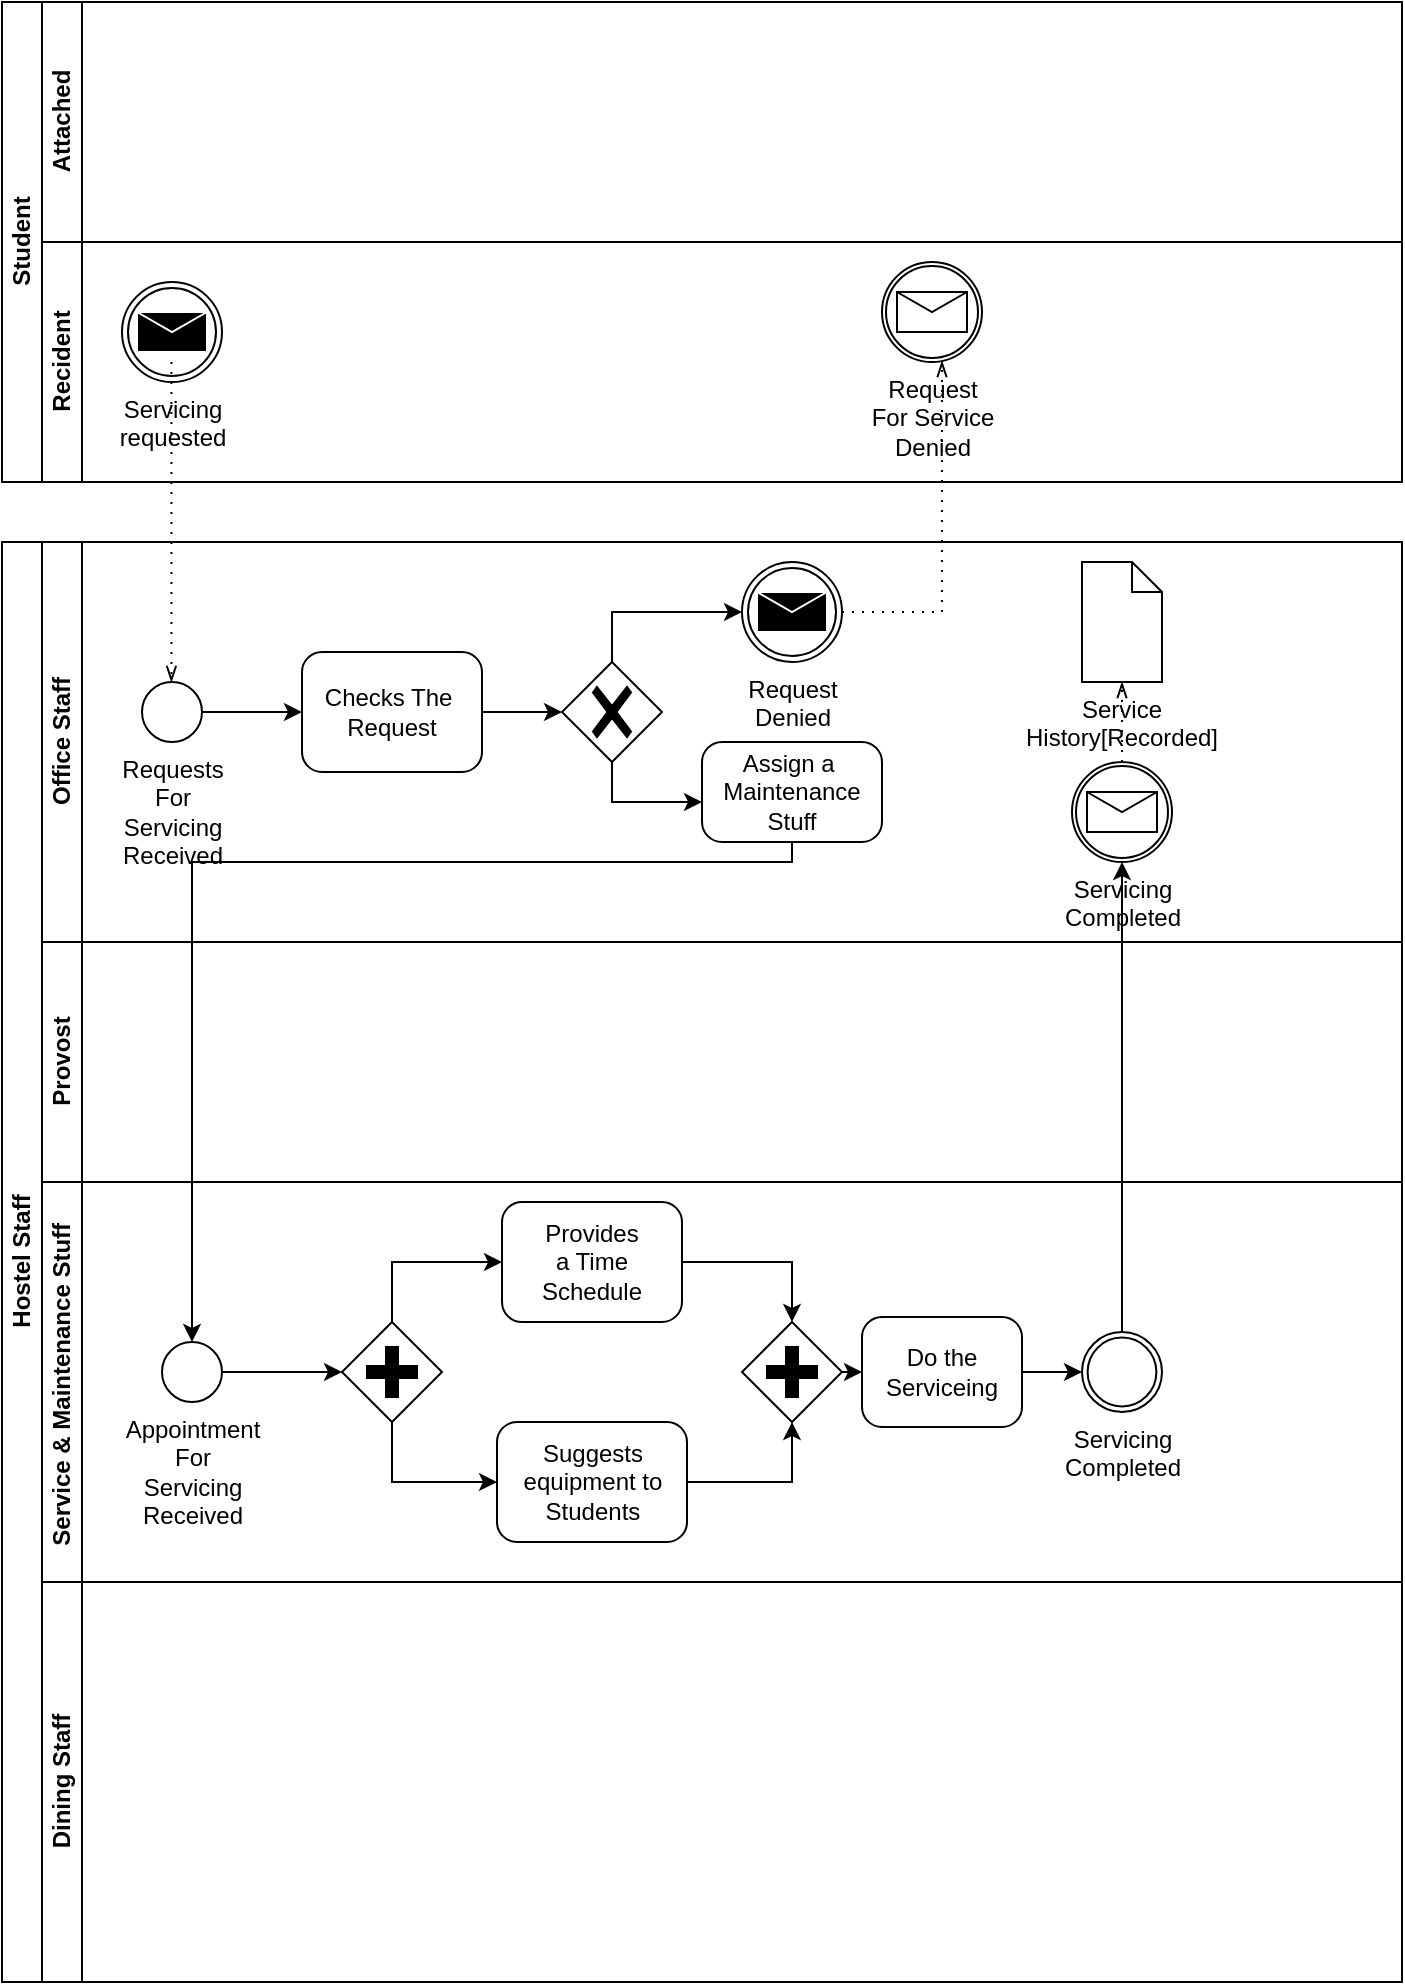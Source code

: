 <mxfile version="15.9.1" type="device" pages="4"><diagram id="bBqm2vxwFrupS8gWvM3l" name="Page-1"><mxGraphModel dx="1038" dy="547" grid="1" gridSize="10" guides="1" tooltips="1" connect="1" arrows="1" fold="1" page="1" pageScale="1" pageWidth="850" pageHeight="1100" math="0" shadow="0"><root><mxCell id="0"/><mxCell id="1" parent="0"/><mxCell id="Pkx_Eb6MouyeFStFC2fY-1" value="Student" style="swimlane;html=1;childLayout=stackLayout;resizeParent=1;resizeParentMax=0;horizontal=0;startSize=20;horizontalStack=0;" parent="1" vertex="1"><mxGeometry x="170" y="120" width="700" height="240" as="geometry"/></mxCell><mxCell id="Pkx_Eb6MouyeFStFC2fY-2" value="Attached" style="swimlane;html=1;startSize=20;horizontal=0;" parent="Pkx_Eb6MouyeFStFC2fY-1" vertex="1"><mxGeometry x="20" width="680" height="120" as="geometry"/></mxCell><mxCell id="Pkx_Eb6MouyeFStFC2fY-3" value="Recident" style="swimlane;html=1;startSize=20;horizontal=0;" parent="Pkx_Eb6MouyeFStFC2fY-1" vertex="1"><mxGeometry x="20" y="120" width="680" height="120" as="geometry"/></mxCell><mxCell id="Pkx_Eb6MouyeFStFC2fY-37" value="Request&lt;br&gt;For Service&lt;br&gt;Denied" style="points=[[0.145,0.145,0],[0.5,0,0],[0.855,0.145,0],[1,0.5,0],[0.855,0.855,0],[0.5,1,0],[0.145,0.855,0],[0,0.5,0]];shape=mxgraph.bpmn.event;html=1;verticalLabelPosition=bottom;labelBackgroundColor=#ffffff;verticalAlign=top;align=center;perimeter=ellipsePerimeter;outlineConnect=0;aspect=fixed;outline=catching;symbol=message;" parent="Pkx_Eb6MouyeFStFC2fY-3" vertex="1"><mxGeometry x="420" y="10" width="50" height="50" as="geometry"/></mxCell><mxCell id="Pkx_Eb6MouyeFStFC2fY-45" value="Servicing&lt;br&gt;requested" style="points=[[0.145,0.145,0],[0.5,0,0],[0.855,0.145,0],[1,0.5,0],[0.855,0.855,0],[0.5,1,0],[0.145,0.855,0],[0,0.5,0]];shape=mxgraph.bpmn.event;html=1;verticalLabelPosition=bottom;labelBackgroundColor=#ffffff;verticalAlign=top;align=center;perimeter=ellipsePerimeter;outlineConnect=0;aspect=fixed;outline=throwing;symbol=message;" parent="Pkx_Eb6MouyeFStFC2fY-3" vertex="1"><mxGeometry x="40" y="20" width="50" height="50" as="geometry"/></mxCell><mxCell id="Pkx_Eb6MouyeFStFC2fY-17" value="Hostel Staff" style="swimlane;html=1;childLayout=stackLayout;resizeParent=1;resizeParentMax=0;horizontal=0;startSize=20;horizontalStack=0;" parent="1" vertex="1"><mxGeometry x="170" y="390" width="700" height="720" as="geometry"/></mxCell><mxCell id="Pkx_Eb6MouyeFStFC2fY-18" value="Office Staff" style="swimlane;html=1;startSize=20;horizontal=0;" parent="Pkx_Eb6MouyeFStFC2fY-17" vertex="1"><mxGeometry x="20" width="680" height="200" as="geometry"/></mxCell><mxCell id="Pkx_Eb6MouyeFStFC2fY-24" style="edgeStyle=orthogonalEdgeStyle;rounded=0;orthogonalLoop=1;jettySize=auto;html=1;entryX=0;entryY=0.5;entryDx=0;entryDy=0;entryPerimeter=0;" parent="Pkx_Eb6MouyeFStFC2fY-18" source="Pkx_Eb6MouyeFStFC2fY-21" target="Pkx_Eb6MouyeFStFC2fY-23" edge="1"><mxGeometry relative="1" as="geometry"/></mxCell><mxCell id="Pkx_Eb6MouyeFStFC2fY-21" value="Requests&lt;br&gt;For&lt;br&gt;Servicing&lt;br&gt;Received" style="points=[[0.145,0.145,0],[0.5,0,0],[0.855,0.145,0],[1,0.5,0],[0.855,0.855,0],[0.5,1,0],[0.145,0.855,0],[0,0.5,0]];shape=mxgraph.bpmn.event;html=1;verticalLabelPosition=bottom;labelBackgroundColor=#ffffff;verticalAlign=top;align=center;perimeter=ellipsePerimeter;outlineConnect=0;aspect=fixed;outline=standard;symbol=general;" parent="Pkx_Eb6MouyeFStFC2fY-18" vertex="1"><mxGeometry x="50" y="70" width="30" height="30" as="geometry"/></mxCell><mxCell id="Pkx_Eb6MouyeFStFC2fY-22" value="" style="edgeStyle=elbowEdgeStyle;fontSize=12;html=1;endFill=0;startFill=0;endSize=6;startSize=6;dashed=1;dashPattern=1 4;endArrow=openThin;startArrow=none;rounded=0;entryX=0.5;entryY=0;entryDx=0;entryDy=0;entryPerimeter=0;" parent="Pkx_Eb6MouyeFStFC2fY-18" target="Pkx_Eb6MouyeFStFC2fY-21" edge="1"><mxGeometry width="160" relative="1" as="geometry"><mxPoint x="64.71" y="-90" as="sourcePoint"/><mxPoint x="64.71" y="40" as="targetPoint"/><Array as="points"><mxPoint x="64.71" y="-20"/></Array></mxGeometry></mxCell><mxCell id="Pkx_Eb6MouyeFStFC2fY-26" style="edgeStyle=orthogonalEdgeStyle;rounded=0;orthogonalLoop=1;jettySize=auto;html=1;exitX=1;exitY=0.5;exitDx=0;exitDy=0;exitPerimeter=0;entryX=0;entryY=0.5;entryDx=0;entryDy=0;entryPerimeter=0;" parent="Pkx_Eb6MouyeFStFC2fY-18" source="Pkx_Eb6MouyeFStFC2fY-23" target="Pkx_Eb6MouyeFStFC2fY-25" edge="1"><mxGeometry relative="1" as="geometry"/></mxCell><mxCell id="Pkx_Eb6MouyeFStFC2fY-23" value="Checks The &#10;Request" style="points=[[0.25,0,0],[0.5,0,0],[0.75,0,0],[1,0.25,0],[1,0.5,0],[1,0.75,0],[0.75,1,0],[0.5,1,0],[0.25,1,0],[0,0.75,0],[0,0.5,0],[0,0.25,0]];shape=mxgraph.bpmn.task;whiteSpace=wrap;rectStyle=rounded;size=10;taskMarker=abstract;" parent="Pkx_Eb6MouyeFStFC2fY-18" vertex="1"><mxGeometry x="130" y="55" width="90" height="60" as="geometry"/></mxCell><mxCell id="Pkx_Eb6MouyeFStFC2fY-32" style="edgeStyle=orthogonalEdgeStyle;rounded=0;orthogonalLoop=1;jettySize=auto;html=1;exitX=0.5;exitY=1;exitDx=0;exitDy=0;exitPerimeter=0;" parent="Pkx_Eb6MouyeFStFC2fY-18" source="Pkx_Eb6MouyeFStFC2fY-25" target="Pkx_Eb6MouyeFStFC2fY-31" edge="1"><mxGeometry relative="1" as="geometry"><Array as="points"><mxPoint x="285" y="130"/><mxPoint x="415" y="130"/></Array></mxGeometry></mxCell><mxCell id="Pkx_Eb6MouyeFStFC2fY-33" style="edgeStyle=orthogonalEdgeStyle;rounded=0;orthogonalLoop=1;jettySize=auto;html=1;exitX=0.5;exitY=0;exitDx=0;exitDy=0;exitPerimeter=0;" parent="Pkx_Eb6MouyeFStFC2fY-18" source="Pkx_Eb6MouyeFStFC2fY-25" target="Pkx_Eb6MouyeFStFC2fY-27" edge="1"><mxGeometry relative="1" as="geometry"/></mxCell><mxCell id="Pkx_Eb6MouyeFStFC2fY-25" value="" style="points=[[0.25,0.25,0],[0.5,0,0],[0.75,0.25,0],[1,0.5,0],[0.75,0.75,0],[0.5,1,0],[0.25,0.75,0],[0,0.5,0]];shape=mxgraph.bpmn.gateway2;html=1;verticalLabelPosition=bottom;labelBackgroundColor=#ffffff;verticalAlign=top;align=center;perimeter=rhombusPerimeter;outlineConnect=0;outline=none;symbol=none;gwType=exclusive;" parent="Pkx_Eb6MouyeFStFC2fY-18" vertex="1"><mxGeometry x="260" y="60" width="50" height="50" as="geometry"/></mxCell><mxCell id="Pkx_Eb6MouyeFStFC2fY-27" value="Request&lt;br&gt;Denied" style="points=[[0.145,0.145,0],[0.5,0,0],[0.855,0.145,0],[1,0.5,0],[0.855,0.855,0],[0.5,1,0],[0.145,0.855,0],[0,0.5,0]];shape=mxgraph.bpmn.event;html=1;verticalLabelPosition=bottom;labelBackgroundColor=#ffffff;verticalAlign=top;align=center;perimeter=ellipsePerimeter;outlineConnect=0;aspect=fixed;outline=throwing;symbol=message;" parent="Pkx_Eb6MouyeFStFC2fY-18" vertex="1"><mxGeometry x="350" y="10" width="50" height="50" as="geometry"/></mxCell><mxCell id="Pkx_Eb6MouyeFStFC2fY-31" value="Assign a &#10;Maintenance&#10;Stuff" style="points=[[0.25,0,0],[0.5,0,0],[0.75,0,0],[1,0.25,0],[1,0.5,0],[1,0.75,0],[0.75,1,0],[0.5,1,0],[0.25,1,0],[0,0.75,0],[0,0.5,0],[0,0.25,0]];shape=mxgraph.bpmn.task;whiteSpace=wrap;rectStyle=rounded;size=10;taskMarker=abstract;" parent="Pkx_Eb6MouyeFStFC2fY-18" vertex="1"><mxGeometry x="330" y="100" width="90" height="50" as="geometry"/></mxCell><mxCell id="Pkx_Eb6MouyeFStFC2fY-62" value="Servicing&lt;br&gt;Completed" style="points=[[0.145,0.145,0],[0.5,0,0],[0.855,0.145,0],[1,0.5,0],[0.855,0.855,0],[0.5,1,0],[0.145,0.855,0],[0,0.5,0]];shape=mxgraph.bpmn.event;html=1;verticalLabelPosition=bottom;labelBackgroundColor=#ffffff;verticalAlign=top;align=center;perimeter=ellipsePerimeter;outlineConnect=0;aspect=fixed;outline=catching;symbol=message;" parent="Pkx_Eb6MouyeFStFC2fY-18" vertex="1"><mxGeometry x="515" y="110" width="50" height="50" as="geometry"/></mxCell><mxCell id="Pkx_Eb6MouyeFStFC2fY-65" value="Service&lt;br&gt;History[Recorded]" style="shape=mxgraph.bpmn.data;labelPosition=center;verticalLabelPosition=bottom;align=center;verticalAlign=top;whiteSpace=wrap;size=15;html=1;" parent="Pkx_Eb6MouyeFStFC2fY-18" vertex="1"><mxGeometry x="520" y="10" width="40" height="60" as="geometry"/></mxCell><mxCell id="Pkx_Eb6MouyeFStFC2fY-67" value="" style="edgeStyle=elbowEdgeStyle;fontSize=12;html=1;endFill=0;startFill=0;endSize=6;startSize=6;dashed=1;dashPattern=1 4;endArrow=openThin;startArrow=none;rounded=0;exitX=0.5;exitY=0;exitDx=0;exitDy=0;exitPerimeter=0;entryX=0.5;entryY=1;entryDx=0;entryDy=0;entryPerimeter=0;" parent="Pkx_Eb6MouyeFStFC2fY-18" source="Pkx_Eb6MouyeFStFC2fY-62" target="Pkx_Eb6MouyeFStFC2fY-65" edge="1"><mxGeometry width="160" relative="1" as="geometry"><mxPoint x="530" y="100" as="sourcePoint"/><mxPoint x="580" y="90" as="targetPoint"/></mxGeometry></mxCell><mxCell id="Pkx_Eb6MouyeFStFC2fY-19" value="Provost" style="swimlane;html=1;startSize=20;horizontal=0;" parent="Pkx_Eb6MouyeFStFC2fY-17" vertex="1"><mxGeometry x="20" y="200" width="680" height="120" as="geometry"/></mxCell><mxCell id="Pkx_Eb6MouyeFStFC2fY-20" value="Service &amp;amp; Maintenance Stuff&amp;nbsp;" style="swimlane;html=1;startSize=20;horizontal=0;" parent="Pkx_Eb6MouyeFStFC2fY-17" vertex="1"><mxGeometry x="20" y="320" width="680" height="200" as="geometry"/></mxCell><mxCell id="Pkx_Eb6MouyeFStFC2fY-47" style="edgeStyle=orthogonalEdgeStyle;rounded=0;orthogonalLoop=1;jettySize=auto;html=1;entryX=0;entryY=0.5;entryDx=0;entryDy=0;entryPerimeter=0;" parent="Pkx_Eb6MouyeFStFC2fY-20" source="Pkx_Eb6MouyeFStFC2fY-39" target="Pkx_Eb6MouyeFStFC2fY-46" edge="1"><mxGeometry relative="1" as="geometry"/></mxCell><mxCell id="Pkx_Eb6MouyeFStFC2fY-39" value="Appointment&lt;br&gt;For&lt;br&gt;Servicing&lt;br&gt;Received" style="points=[[0.145,0.145,0],[0.5,0,0],[0.855,0.145,0],[1,0.5,0],[0.855,0.855,0],[0.5,1,0],[0.145,0.855,0],[0,0.5,0]];shape=mxgraph.bpmn.event;html=1;verticalLabelPosition=bottom;labelBackgroundColor=#ffffff;verticalAlign=top;align=center;perimeter=ellipsePerimeter;outlineConnect=0;aspect=fixed;outline=standard;symbol=general;" parent="Pkx_Eb6MouyeFStFC2fY-20" vertex="1"><mxGeometry x="60" y="80" width="30" height="30" as="geometry"/></mxCell><mxCell id="Pkx_Eb6MouyeFStFC2fY-49" style="edgeStyle=orthogonalEdgeStyle;rounded=0;orthogonalLoop=1;jettySize=auto;html=1;exitX=0.5;exitY=0;exitDx=0;exitDy=0;exitPerimeter=0;" parent="Pkx_Eb6MouyeFStFC2fY-20" source="Pkx_Eb6MouyeFStFC2fY-46" target="Pkx_Eb6MouyeFStFC2fY-48" edge="1"><mxGeometry relative="1" as="geometry"/></mxCell><mxCell id="Pkx_Eb6MouyeFStFC2fY-51" style="edgeStyle=orthogonalEdgeStyle;rounded=0;orthogonalLoop=1;jettySize=auto;html=1;exitX=0.5;exitY=1;exitDx=0;exitDy=0;exitPerimeter=0;" parent="Pkx_Eb6MouyeFStFC2fY-20" source="Pkx_Eb6MouyeFStFC2fY-46" target="Pkx_Eb6MouyeFStFC2fY-50" edge="1"><mxGeometry relative="1" as="geometry"/></mxCell><mxCell id="Pkx_Eb6MouyeFStFC2fY-46" value="" style="points=[[0.25,0.25,0],[0.5,0,0],[0.75,0.25,0],[1,0.5,0],[0.75,0.75,0],[0.5,1,0],[0.25,0.75,0],[0,0.5,0]];shape=mxgraph.bpmn.gateway2;html=1;verticalLabelPosition=bottom;labelBackgroundColor=#ffffff;verticalAlign=top;align=center;perimeter=rhombusPerimeter;outlineConnect=0;outline=none;symbol=none;gwType=parallel;" parent="Pkx_Eb6MouyeFStFC2fY-20" vertex="1"><mxGeometry x="150" y="70" width="50" height="50" as="geometry"/></mxCell><mxCell id="Pkx_Eb6MouyeFStFC2fY-48" value="Provides&#10;a Time&#10;Schedule" style="points=[[0.25,0,0],[0.5,0,0],[0.75,0,0],[1,0.25,0],[1,0.5,0],[1,0.75,0],[0.75,1,0],[0.5,1,0],[0.25,1,0],[0,0.75,0],[0,0.5,0],[0,0.25,0]];shape=mxgraph.bpmn.task;whiteSpace=wrap;rectStyle=rounded;size=10;taskMarker=abstract;" parent="Pkx_Eb6MouyeFStFC2fY-20" vertex="1"><mxGeometry x="230" y="10" width="90" height="60" as="geometry"/></mxCell><mxCell id="Pkx_Eb6MouyeFStFC2fY-50" value="Suggests&#10;equipment to&#10;Students" style="points=[[0.25,0,0],[0.5,0,0],[0.75,0,0],[1,0.25,0],[1,0.5,0],[1,0.75,0],[0.75,1,0],[0.5,1,0],[0.25,1,0],[0,0.75,0],[0,0.5,0],[0,0.25,0]];shape=mxgraph.bpmn.task;whiteSpace=wrap;rectStyle=rounded;size=10;taskMarker=abstract;" parent="Pkx_Eb6MouyeFStFC2fY-20" vertex="1"><mxGeometry x="227.5" y="120" width="95" height="60" as="geometry"/></mxCell><mxCell id="Pkx_Eb6MouyeFStFC2fY-59" style="edgeStyle=orthogonalEdgeStyle;rounded=0;orthogonalLoop=1;jettySize=auto;html=1;exitX=1;exitY=0.5;exitDx=0;exitDy=0;exitPerimeter=0;entryX=0;entryY=0.5;entryDx=0;entryDy=0;entryPerimeter=0;" parent="Pkx_Eb6MouyeFStFC2fY-20" source="Pkx_Eb6MouyeFStFC2fY-52" target="Pkx_Eb6MouyeFStFC2fY-58" edge="1"><mxGeometry relative="1" as="geometry"/></mxCell><mxCell id="Pkx_Eb6MouyeFStFC2fY-52" value="" style="points=[[0.25,0.25,0],[0.5,0,0],[0.75,0.25,0],[1,0.5,0],[0.75,0.75,0],[0.5,1,0],[0.25,0.75,0],[0,0.5,0]];shape=mxgraph.bpmn.gateway2;html=1;verticalLabelPosition=bottom;labelBackgroundColor=#ffffff;verticalAlign=top;align=center;perimeter=rhombusPerimeter;outlineConnect=0;outline=none;symbol=none;gwType=parallel;" parent="Pkx_Eb6MouyeFStFC2fY-20" vertex="1"><mxGeometry x="350" y="70" width="50" height="50" as="geometry"/></mxCell><mxCell id="Pkx_Eb6MouyeFStFC2fY-56" style="edgeStyle=orthogonalEdgeStyle;rounded=0;orthogonalLoop=1;jettySize=auto;html=1;exitX=1;exitY=0.5;exitDx=0;exitDy=0;exitPerimeter=0;entryX=0.5;entryY=1;entryDx=0;entryDy=0;entryPerimeter=0;" parent="Pkx_Eb6MouyeFStFC2fY-20" source="Pkx_Eb6MouyeFStFC2fY-50" target="Pkx_Eb6MouyeFStFC2fY-52" edge="1"><mxGeometry relative="1" as="geometry"><mxPoint x="380" y="149.857" as="targetPoint"/></mxGeometry></mxCell><mxCell id="Pkx_Eb6MouyeFStFC2fY-57" style="edgeStyle=orthogonalEdgeStyle;rounded=0;orthogonalLoop=1;jettySize=auto;html=1;entryX=0.5;entryY=0;entryDx=0;entryDy=0;entryPerimeter=0;" parent="Pkx_Eb6MouyeFStFC2fY-20" source="Pkx_Eb6MouyeFStFC2fY-48" target="Pkx_Eb6MouyeFStFC2fY-52" edge="1"><mxGeometry relative="1" as="geometry"><mxPoint x="380" y="40" as="targetPoint"/></mxGeometry></mxCell><mxCell id="Pkx_Eb6MouyeFStFC2fY-61" style="edgeStyle=orthogonalEdgeStyle;rounded=0;orthogonalLoop=1;jettySize=auto;html=1;" parent="Pkx_Eb6MouyeFStFC2fY-20" source="Pkx_Eb6MouyeFStFC2fY-58" target="Pkx_Eb6MouyeFStFC2fY-60" edge="1"><mxGeometry relative="1" as="geometry"/></mxCell><mxCell id="Pkx_Eb6MouyeFStFC2fY-58" value="Do the Serviceing" style="points=[[0.25,0,0],[0.5,0,0],[0.75,0,0],[1,0.25,0],[1,0.5,0],[1,0.75,0],[0.75,1,0],[0.5,1,0],[0.25,1,0],[0,0.75,0],[0,0.5,0],[0,0.25,0]];shape=mxgraph.bpmn.task;whiteSpace=wrap;rectStyle=rounded;size=10;taskMarker=abstract;" parent="Pkx_Eb6MouyeFStFC2fY-20" vertex="1"><mxGeometry x="410" y="67.5" width="80" height="55" as="geometry"/></mxCell><mxCell id="Pkx_Eb6MouyeFStFC2fY-60" value="Servicing&lt;br&gt;Completed" style="points=[[0.145,0.145,0],[0.5,0,0],[0.855,0.145,0],[1,0.5,0],[0.855,0.855,0],[0.5,1,0],[0.145,0.855,0],[0,0.5,0]];shape=mxgraph.bpmn.event;html=1;verticalLabelPosition=bottom;labelBackgroundColor=#ffffff;verticalAlign=top;align=center;perimeter=ellipsePerimeter;outlineConnect=0;aspect=fixed;outline=throwing;symbol=general;" parent="Pkx_Eb6MouyeFStFC2fY-20" vertex="1"><mxGeometry x="520" y="75" width="40" height="40" as="geometry"/></mxCell><mxCell id="IOvdeOMnx-AIiOpfTRAa-1" value="Dining Staff" style="swimlane;html=1;startSize=20;horizontal=0;" parent="Pkx_Eb6MouyeFStFC2fY-17" vertex="1"><mxGeometry x="20" y="520" width="680" height="200" as="geometry"/></mxCell><mxCell id="Pkx_Eb6MouyeFStFC2fY-44" style="edgeStyle=orthogonalEdgeStyle;rounded=0;orthogonalLoop=1;jettySize=auto;html=1;" parent="Pkx_Eb6MouyeFStFC2fY-17" source="Pkx_Eb6MouyeFStFC2fY-31" target="Pkx_Eb6MouyeFStFC2fY-39" edge="1"><mxGeometry relative="1" as="geometry"><Array as="points"><mxPoint x="95" y="160"/></Array></mxGeometry></mxCell><mxCell id="Pkx_Eb6MouyeFStFC2fY-64" style="edgeStyle=orthogonalEdgeStyle;rounded=0;orthogonalLoop=1;jettySize=auto;html=1;exitX=0.5;exitY=0;exitDx=0;exitDy=0;exitPerimeter=0;entryX=0.5;entryY=1;entryDx=0;entryDy=0;entryPerimeter=0;" parent="Pkx_Eb6MouyeFStFC2fY-17" source="Pkx_Eb6MouyeFStFC2fY-60" target="Pkx_Eb6MouyeFStFC2fY-62" edge="1"><mxGeometry relative="1" as="geometry"/></mxCell><mxCell id="Pkx_Eb6MouyeFStFC2fY-36" value="" style="edgeStyle=elbowEdgeStyle;fontSize=12;html=1;endFill=0;startFill=0;endSize=6;startSize=6;dashed=1;dashPattern=1 4;endArrow=openThin;startArrow=none;rounded=0;" parent="1" source="Pkx_Eb6MouyeFStFC2fY-27" target="Pkx_Eb6MouyeFStFC2fY-37" edge="1"><mxGeometry width="160" relative="1" as="geometry"><mxPoint x="570" y="320" as="sourcePoint"/><mxPoint x="640" y="330" as="targetPoint"/><Array as="points"><mxPoint x="640" y="300"/><mxPoint x="640" y="290"/><mxPoint x="640" y="330"/></Array></mxGeometry></mxCell></root></mxGraphModel></diagram><diagram id="EQcUOsseYyRn0H3fkjDu" name="Page-2"><mxGraphModel dx="1038" dy="547" grid="1" gridSize="10" guides="1" tooltips="1" connect="1" arrows="1" fold="1" page="1" pageScale="1" pageWidth="850" pageHeight="1100" math="0" shadow="0"><root><mxCell id="SyeLccP1cxaGpnaqxyKv-0"/><mxCell id="SyeLccP1cxaGpnaqxyKv-1" parent="SyeLccP1cxaGpnaqxyKv-0"/><mxCell id="SyeLccP1cxaGpnaqxyKv-2" value="Student" style="swimlane;html=1;childLayout=stackLayout;resizeParent=1;resizeParentMax=0;horizontal=0;startSize=20;horizontalStack=0;" parent="SyeLccP1cxaGpnaqxyKv-1" vertex="1"><mxGeometry x="170" y="120" width="700" height="240" as="geometry"/></mxCell><mxCell id="SyeLccP1cxaGpnaqxyKv-3" value="Attached" style="swimlane;html=1;startSize=20;horizontal=0;" parent="SyeLccP1cxaGpnaqxyKv-2" vertex="1"><mxGeometry x="20" width="680" height="120" as="geometry"/></mxCell><mxCell id="SyeLccP1cxaGpnaqxyKv-4" value="Recident" style="swimlane;html=1;startSize=20;horizontal=0;" parent="SyeLccP1cxaGpnaqxyKv-2" vertex="1"><mxGeometry x="20" y="120" width="680" height="120" as="geometry"/></mxCell><mxCell id="PmkMaNu20FZ0eeOnlpWM-53" value="Todays&lt;br&gt;Meal&lt;br&gt;Notified" style="points=[[0.145,0.145,0],[0.5,0,0],[0.855,0.145,0],[1,0.5,0],[0.855,0.855,0],[0.5,1,0],[0.145,0.855,0],[0,0.5,0]];shape=mxgraph.bpmn.event;html=1;verticalLabelPosition=bottom;labelBackgroundColor=#ffffff;verticalAlign=top;align=center;perimeter=ellipsePerimeter;outlineConnect=0;aspect=fixed;outline=catching;symbol=message;" parent="SyeLccP1cxaGpnaqxyKv-4" vertex="1"><mxGeometry x="610.5" y="50" width="50" height="50" as="geometry"/></mxCell><mxCell id="SyeLccP1cxaGpnaqxyKv-7" value="Hostel Staff" style="swimlane;html=1;childLayout=stackLayout;resizeParent=1;resizeParentMax=0;horizontal=0;startSize=20;horizontalStack=0;" parent="SyeLccP1cxaGpnaqxyKv-1" vertex="1"><mxGeometry x="170" y="390" width="700" height="940" as="geometry"/></mxCell><mxCell id="SyeLccP1cxaGpnaqxyKv-8" value="Office Staff" style="swimlane;html=1;startSize=20;horizontal=0;" parent="SyeLccP1cxaGpnaqxyKv-7" vertex="1"><mxGeometry x="20" width="680" height="200" as="geometry"/></mxCell><mxCell id="SyeLccP1cxaGpnaqxyKv-22" value="Provost" style="swimlane;html=1;startSize=20;horizontal=0;" parent="SyeLccP1cxaGpnaqxyKv-7" vertex="1"><mxGeometry x="20" y="200" width="680" height="170" as="geometry"/></mxCell><mxCell id="6Xt10stuIyTrMljsCPiV-7" style="edgeStyle=orthogonalEdgeStyle;rounded=0;orthogonalLoop=1;jettySize=auto;html=1;exitX=1;exitY=0.5;exitDx=0;exitDy=0;exitPerimeter=0;entryX=0;entryY=0.5;entryDx=0;entryDy=0;entryPerimeter=0;" parent="SyeLccP1cxaGpnaqxyKv-22" source="6Xt10stuIyTrMljsCPiV-0" target="6Xt10stuIyTrMljsCPiV-5" edge="1"><mxGeometry relative="1" as="geometry"/></mxCell><mxCell id="6Xt10stuIyTrMljsCPiV-0" value="Dining Manager&lt;br&gt;Asked For Fund" style="points=[[0.145,0.145,0],[0.5,0,0],[0.855,0.145,0],[1,0.5,0],[0.855,0.855,0],[0.5,1,0],[0.145,0.855,0],[0,0.5,0]];shape=mxgraph.bpmn.event;html=1;verticalLabelPosition=bottom;labelBackgroundColor=#ffffff;verticalAlign=top;align=center;perimeter=ellipsePerimeter;outlineConnect=0;aspect=fixed;outline=catching;symbol=message;" parent="SyeLccP1cxaGpnaqxyKv-22" vertex="1"><mxGeometry x="65" y="45" width="40" height="40" as="geometry"/></mxCell><mxCell id="PmkMaNu20FZ0eeOnlpWM-1" style="edgeStyle=orthogonalEdgeStyle;rounded=0;orthogonalLoop=1;jettySize=auto;html=1;exitX=1;exitY=0.5;exitDx=0;exitDy=0;exitPerimeter=0;entryX=0;entryY=0.5;entryDx=0;entryDy=0;entryPerimeter=0;" parent="SyeLccP1cxaGpnaqxyKv-22" source="6Xt10stuIyTrMljsCPiV-5" target="PmkMaNu20FZ0eeOnlpWM-0" edge="1"><mxGeometry relative="1" as="geometry"/></mxCell><mxCell id="6Xt10stuIyTrMljsCPiV-5" value="Considers&#10;the&#10;request" style="points=[[0.25,0,0],[0.5,0,0],[0.75,0,0],[1,0.25,0],[1,0.5,0],[1,0.75,0],[0.75,1,0],[0.5,1,0],[0.25,1,0],[0,0.75,0],[0,0.5,0],[0,0.25,0]];shape=mxgraph.bpmn.task;whiteSpace=wrap;rectStyle=rounded;size=10;taskMarker=abstract;" parent="SyeLccP1cxaGpnaqxyKv-22" vertex="1"><mxGeometry x="135" y="35" width="100" height="60" as="geometry"/></mxCell><mxCell id="PmkMaNu20FZ0eeOnlpWM-7" style="edgeStyle=orthogonalEdgeStyle;rounded=0;orthogonalLoop=1;jettySize=auto;html=1;entryX=0.5;entryY=0;entryDx=0;entryDy=0;entryPerimeter=0;" parent="SyeLccP1cxaGpnaqxyKv-22" source="6Xt10stuIyTrMljsCPiV-10" target="PmkMaNu20FZ0eeOnlpWM-6" edge="1"><mxGeometry relative="1" as="geometry"/></mxCell><mxCell id="6Xt10stuIyTrMljsCPiV-10" value="Issues&#10;The&#10;check" style="points=[[0.25,0,0],[0.5,0,0],[0.75,0,0],[1,0.25,0],[1,0.5,0],[1,0.75,0],[0.75,1,0],[0.5,1,0],[0.25,1,0],[0,0.75,0],[0,0.5,0],[0,0.25,0]];shape=mxgraph.bpmn.task;whiteSpace=wrap;rectStyle=rounded;size=10;taskMarker=abstract;" parent="SyeLccP1cxaGpnaqxyKv-22" vertex="1"><mxGeometry x="340" width="70" height="50" as="geometry"/></mxCell><mxCell id="PmkMaNu20FZ0eeOnlpWM-3" style="edgeStyle=orthogonalEdgeStyle;rounded=0;orthogonalLoop=1;jettySize=auto;html=1;exitX=0.5;exitY=0;exitDx=0;exitDy=0;exitPerimeter=0;entryX=0;entryY=0.5;entryDx=0;entryDy=0;entryPerimeter=0;" parent="SyeLccP1cxaGpnaqxyKv-22" source="PmkMaNu20FZ0eeOnlpWM-0" target="6Xt10stuIyTrMljsCPiV-10" edge="1"><mxGeometry relative="1" as="geometry"/></mxCell><mxCell id="PmkMaNu20FZ0eeOnlpWM-5" style="edgeStyle=orthogonalEdgeStyle;rounded=0;orthogonalLoop=1;jettySize=auto;html=1;exitX=0.5;exitY=1;exitDx=0;exitDy=0;exitPerimeter=0;" parent="SyeLccP1cxaGpnaqxyKv-22" source="PmkMaNu20FZ0eeOnlpWM-0" target="PmkMaNu20FZ0eeOnlpWM-4" edge="1"><mxGeometry relative="1" as="geometry"/></mxCell><mxCell id="PmkMaNu20FZ0eeOnlpWM-0" value="" style="points=[[0.25,0.25,0],[0.5,0,0],[0.75,0.25,0],[1,0.5,0],[0.75,0.75,0],[0.5,1,0],[0.25,0.75,0],[0,0.5,0]];shape=mxgraph.bpmn.gateway2;html=1;verticalLabelPosition=bottom;labelBackgroundColor=#ffffff;verticalAlign=top;align=center;perimeter=rhombusPerimeter;outlineConnect=0;outline=none;symbol=none;gwType=parallel;" parent="SyeLccP1cxaGpnaqxyKv-22" vertex="1"><mxGeometry x="260" y="45" width="40" height="40" as="geometry"/></mxCell><mxCell id="PmkMaNu20FZ0eeOnlpWM-9" style="edgeStyle=orthogonalEdgeStyle;rounded=0;orthogonalLoop=1;jettySize=auto;html=1;entryX=0.5;entryY=1;entryDx=0;entryDy=0;entryPerimeter=0;" parent="SyeLccP1cxaGpnaqxyKv-22" source="PmkMaNu20FZ0eeOnlpWM-4" target="PmkMaNu20FZ0eeOnlpWM-6" edge="1"><mxGeometry relative="1" as="geometry"/></mxCell><mxCell id="PmkMaNu20FZ0eeOnlpWM-4" value="Forward To&#10;Office" style="points=[[0.25,0,0],[0.5,0,0],[0.75,0,0],[1,0.25,0],[1,0.5,0],[1,0.75,0],[0.75,1,0],[0.5,1,0],[0.25,1,0],[0,0.75,0],[0,0.5,0],[0,0.25,0]];shape=mxgraph.bpmn.task;whiteSpace=wrap;rectStyle=rounded;size=10;taskMarker=abstract;" parent="SyeLccP1cxaGpnaqxyKv-22" vertex="1"><mxGeometry x="340" y="80" width="70" height="50" as="geometry"/></mxCell><mxCell id="PmkMaNu20FZ0eeOnlpWM-19" style="edgeStyle=orthogonalEdgeStyle;rounded=0;orthogonalLoop=1;jettySize=auto;html=1;entryX=0;entryY=0.5;entryDx=0;entryDy=0;entryPerimeter=0;" parent="SyeLccP1cxaGpnaqxyKv-22" source="PmkMaNu20FZ0eeOnlpWM-6" target="PmkMaNu20FZ0eeOnlpWM-16" edge="1"><mxGeometry relative="1" as="geometry"/></mxCell><mxCell id="PmkMaNu20FZ0eeOnlpWM-6" value="" style="points=[[0.25,0.25,0],[0.5,0,0],[0.75,0.25,0],[1,0.5,0],[0.75,0.75,0],[0.5,1,0],[0.25,0.75,0],[0,0.5,0]];shape=mxgraph.bpmn.gateway2;html=1;verticalLabelPosition=bottom;labelBackgroundColor=#ffffff;verticalAlign=top;align=center;perimeter=rhombusPerimeter;outlineConnect=0;outline=none;symbol=none;gwType=parallel;" parent="SyeLccP1cxaGpnaqxyKv-22" vertex="1"><mxGeometry x="430" y="45" width="40" height="35" as="geometry"/></mxCell><mxCell id="PmkMaNu20FZ0eeOnlpWM-13" value="Saved&lt;br&gt;In DBMS" style="shape=datastore;whiteSpace=wrap;html=1;labelPosition=center;verticalLabelPosition=bottom;align=center;verticalAlign=top;" parent="SyeLccP1cxaGpnaqxyKv-22" vertex="1"><mxGeometry x="570" y="5" width="50" height="30" as="geometry"/></mxCell><mxCell id="PmkMaNu20FZ0eeOnlpWM-14" value="" style="edgeStyle=elbowEdgeStyle;fontSize=12;html=1;endFill=0;startFill=0;endSize=6;startSize=6;dashed=1;dashPattern=1 4;endArrow=openThin;startArrow=none;rounded=0;" parent="SyeLccP1cxaGpnaqxyKv-22" edge="1"><mxGeometry width="160" relative="1" as="geometry"><mxPoint x="540" y="40" as="sourcePoint"/><mxPoint x="570" y="19.71" as="targetPoint"/><Array as="points"><mxPoint x="540" y="30"/></Array></mxGeometry></mxCell><mxCell id="PmkMaNu20FZ0eeOnlpWM-16" value="" style="points=[[0.145,0.145,0],[0.5,0,0],[0.855,0.145,0],[1,0.5,0],[0.855,0.855,0],[0.5,1,0],[0.145,0.855,0],[0,0.5,0]];shape=mxgraph.bpmn.event;html=1;verticalLabelPosition=bottom;labelBackgroundColor=#ffffff;verticalAlign=top;align=center;perimeter=ellipsePerimeter;outlineConnect=0;aspect=fixed;outline=throwing;symbol=message;" parent="SyeLccP1cxaGpnaqxyKv-22" vertex="1"><mxGeometry x="520" y="42.5" width="40" height="40" as="geometry"/></mxCell><mxCell id="SyeLccP1cxaGpnaqxyKv-23" value="Service &amp;amp; Maintenance Stuff&amp;nbsp;" style="swimlane;html=1;startSize=20;horizontal=0;" parent="SyeLccP1cxaGpnaqxyKv-7" vertex="1"><mxGeometry x="20" y="370" width="680" height="200" as="geometry"/></mxCell><mxCell id="PmkMaNu20FZ0eeOnlpWM-22" style="edgeStyle=orthogonalEdgeStyle;rounded=0;orthogonalLoop=1;jettySize=auto;html=1;" parent="SyeLccP1cxaGpnaqxyKv-7" source="PmkMaNu20FZ0eeOnlpWM-16" target="PmkMaNu20FZ0eeOnlpWM-20" edge="1"><mxGeometry relative="1" as="geometry"><mxPoint x="120" y="350" as="targetPoint"/><Array as="points"><mxPoint x="560" y="350"/><mxPoint x="100" y="350"/></Array></mxGeometry></mxCell><mxCell id="PmkMaNu20FZ0eeOnlpWM-31" style="edgeStyle=orthogonalEdgeStyle;rounded=0;orthogonalLoop=1;jettySize=auto;html=1;" parent="SyeLccP1cxaGpnaqxyKv-7" source="PmkMaNu20FZ0eeOnlpWM-28" target="6Xt10stuIyTrMljsCPiV-0" edge="1"><mxGeometry relative="1" as="geometry"><mxPoint x="170" y="410" as="targetPoint"/><Array as="points"><mxPoint x="565" y="590"/><mxPoint x="105" y="590"/></Array></mxGeometry></mxCell><mxCell id="SyeLccP1cxaGpnaqxyKv-38" value="Dining Manager" style="swimlane;html=1;startSize=20;horizontal=0;" parent="SyeLccP1cxaGpnaqxyKv-7" vertex="1"><mxGeometry x="20" y="570" width="680" height="370" as="geometry"/></mxCell><mxCell id="SyeLccP1cxaGpnaqxyKv-46" style="edgeStyle=orthogonalEdgeStyle;rounded=0;orthogonalLoop=1;jettySize=auto;html=1;exitX=1;exitY=0.5;exitDx=0;exitDy=0;exitPerimeter=0;entryX=0;entryY=0.5;entryDx=0;entryDy=0;entryPerimeter=0;" parent="SyeLccP1cxaGpnaqxyKv-38" source="SyeLccP1cxaGpnaqxyKv-43" target="SyeLccP1cxaGpnaqxyKv-45" edge="1"><mxGeometry relative="1" as="geometry"/></mxCell><mxCell id="SyeLccP1cxaGpnaqxyKv-43" value="Checks&#10;The Stock" style="points=[[0.25,0,0],[0.5,0,0],[0.75,0,0],[1,0.25,0],[1,0.5,0],[1,0.75,0],[0.75,1,0],[0.5,1,0],[0.25,1,0],[0,0.75,0],[0,0.5,0],[0,0.25,0]];shape=mxgraph.bpmn.task;whiteSpace=wrap;rectStyle=rounded;size=10;taskMarker=abstract;" parent="SyeLccP1cxaGpnaqxyKv-38" vertex="1"><mxGeometry x="135" y="90" width="100" height="50" as="geometry"/></mxCell><mxCell id="PmkMaNu20FZ0eeOnlpWM-11" style="edgeStyle=orthogonalEdgeStyle;rounded=0;orthogonalLoop=1;jettySize=auto;html=1;exitX=0.5;exitY=0;exitDx=0;exitDy=0;exitPerimeter=0;entryX=0;entryY=0.5;entryDx=0;entryDy=0;entryPerimeter=0;" parent="SyeLccP1cxaGpnaqxyKv-38" source="SyeLccP1cxaGpnaqxyKv-45" target="SyeLccP1cxaGpnaqxyKv-47" edge="1"><mxGeometry relative="1" as="geometry"/></mxCell><mxCell id="PmkMaNu20FZ0eeOnlpWM-23" value="Not Enough" style="edgeLabel;html=1;align=center;verticalAlign=middle;resizable=0;points=[];" parent="PmkMaNu20FZ0eeOnlpWM-11" vertex="1" connectable="0"><mxGeometry x="0.126" y="1" relative="1" as="geometry"><mxPoint as="offset"/></mxGeometry></mxCell><mxCell id="PmkMaNu20FZ0eeOnlpWM-38" style="edgeStyle=orthogonalEdgeStyle;rounded=0;orthogonalLoop=1;jettySize=auto;html=1;exitX=0.5;exitY=1;exitDx=0;exitDy=0;exitPerimeter=0;entryX=0.5;entryY=1;entryDx=0;entryDy=0;entryPerimeter=0;" parent="SyeLccP1cxaGpnaqxyKv-38" source="SyeLccP1cxaGpnaqxyKv-45" target="PmkMaNu20FZ0eeOnlpWM-34" edge="1"><mxGeometry relative="1" as="geometry"/></mxCell><mxCell id="SyeLccP1cxaGpnaqxyKv-45" value="" style="points=[[0.25,0.25,0],[0.5,0,0],[0.75,0.25,0],[1,0.5,0],[0.75,0.75,0],[0.5,1,0],[0.25,0.75,0],[0,0.5,0]];shape=mxgraph.bpmn.gateway2;html=1;verticalLabelPosition=bottom;labelBackgroundColor=#ffffff;verticalAlign=top;align=center;perimeter=rhombusPerimeter;outlineConnect=0;outline=none;symbol=none;gwType=exclusive;" parent="SyeLccP1cxaGpnaqxyKv-38" vertex="1"><mxGeometry x="270" y="95" width="40" height="40" as="geometry"/></mxCell><mxCell id="PmkMaNu20FZ0eeOnlpWM-25" style="edgeStyle=orthogonalEdgeStyle;rounded=0;orthogonalLoop=1;jettySize=auto;html=1;" parent="SyeLccP1cxaGpnaqxyKv-38" source="SyeLccP1cxaGpnaqxyKv-47" target="PmkMaNu20FZ0eeOnlpWM-24" edge="1"><mxGeometry relative="1" as="geometry"/></mxCell><mxCell id="SyeLccP1cxaGpnaqxyKv-47" value="Checks&#10;the fund" style="points=[[0.25,0,0],[0.5,0,0],[0.75,0,0],[1,0.25,0],[1,0.5,0],[1,0.75,0],[0.75,1,0],[0.5,1,0],[0.25,1,0],[0,0.75,0],[0,0.5,0],[0,0.25,0]];shape=mxgraph.bpmn.task;whiteSpace=wrap;rectStyle=rounded;size=10;taskMarker=abstract;" parent="SyeLccP1cxaGpnaqxyKv-38" vertex="1"><mxGeometry x="330" y="52.5" width="80" height="40" as="geometry"/></mxCell><mxCell id="PmkMaNu20FZ0eeOnlpWM-21" style="edgeStyle=orthogonalEdgeStyle;rounded=0;orthogonalLoop=1;jettySize=auto;html=1;entryX=0;entryY=0.5;entryDx=0;entryDy=0;entryPerimeter=0;" parent="SyeLccP1cxaGpnaqxyKv-38" source="PmkMaNu20FZ0eeOnlpWM-20" target="SyeLccP1cxaGpnaqxyKv-43" edge="1"><mxGeometry relative="1" as="geometry"/></mxCell><mxCell id="PmkMaNu20FZ0eeOnlpWM-20" value="This week's&lt;br&gt;Meal&lt;br&gt;Planned" style="points=[[0.145,0.145,0],[0.5,0,0],[0.855,0.145,0],[1,0.5,0],[0.855,0.855,0],[0.5,1,0],[0.145,0.855,0],[0,0.5,0]];shape=mxgraph.bpmn.event;html=1;verticalLabelPosition=bottom;labelBackgroundColor=#ffffff;verticalAlign=top;align=center;perimeter=ellipsePerimeter;outlineConnect=0;aspect=fixed;outline=catching;symbol=message;" parent="SyeLccP1cxaGpnaqxyKv-38" vertex="1"><mxGeometry x="60" y="95" width="40" height="40" as="geometry"/></mxCell><mxCell id="PmkMaNu20FZ0eeOnlpWM-27" style="edgeStyle=orthogonalEdgeStyle;rounded=0;orthogonalLoop=1;jettySize=auto;html=1;exitX=0.5;exitY=1;exitDx=0;exitDy=0;exitPerimeter=0;" parent="SyeLccP1cxaGpnaqxyKv-38" source="PmkMaNu20FZ0eeOnlpWM-24" target="PmkMaNu20FZ0eeOnlpWM-26" edge="1"><mxGeometry relative="1" as="geometry"/></mxCell><mxCell id="PmkMaNu20FZ0eeOnlpWM-24" value="" style="points=[[0.25,0.25,0],[0.5,0,0],[0.75,0.25,0],[1,0.5,0],[0.75,0.75,0],[0.5,1,0],[0.25,0.75,0],[0,0.5,0]];shape=mxgraph.bpmn.gateway2;html=1;verticalLabelPosition=bottom;labelBackgroundColor=#ffffff;verticalAlign=top;align=center;perimeter=rhombusPerimeter;outlineConnect=0;outline=none;symbol=none;gwType=exclusive;" parent="SyeLccP1cxaGpnaqxyKv-38" vertex="1"><mxGeometry x="440" y="55" width="40" height="35" as="geometry"/></mxCell><mxCell id="PmkMaNu20FZ0eeOnlpWM-40" style="edgeStyle=orthogonalEdgeStyle;rounded=0;orthogonalLoop=1;jettySize=auto;html=1;entryX=0.5;entryY=0;entryDx=0;entryDy=0;entryPerimeter=0;" parent="SyeLccP1cxaGpnaqxyKv-38" source="PmkMaNu20FZ0eeOnlpWM-26" target="PmkMaNu20FZ0eeOnlpWM-34" edge="1"><mxGeometry relative="1" as="geometry"><Array as="points"><mxPoint x="597" y="120"/></Array></mxGeometry></mxCell><mxCell id="PmkMaNu20FZ0eeOnlpWM-26" value="Buy new&#10;stock" style="points=[[0.25,0,0],[0.5,0,0],[0.75,0,0],[1,0.25,0],[1,0.5,0],[1,0.75,0],[0.75,1,0],[0.5,1,0],[0.25,1,0],[0,0.75,0],[0,0.5,0],[0,0.25,0]];shape=mxgraph.bpmn.task;whiteSpace=wrap;rectStyle=rounded;size=10;taskMarker=abstract;" parent="SyeLccP1cxaGpnaqxyKv-38" vertex="1"><mxGeometry x="510" y="85" width="70" height="50" as="geometry"/></mxCell><mxCell id="PmkMaNu20FZ0eeOnlpWM-28" value="" style="points=[[0.145,0.145,0],[0.5,0,0],[0.855,0.145,0],[1,0.5,0],[0.855,0.855,0],[0.5,1,0],[0.145,0.855,0],[0,0.5,0]];shape=mxgraph.bpmn.event;html=1;verticalLabelPosition=bottom;labelBackgroundColor=#ffffff;verticalAlign=top;align=center;perimeter=ellipsePerimeter;outlineConnect=0;aspect=fixed;outline=throwing;symbol=message;" parent="SyeLccP1cxaGpnaqxyKv-38" vertex="1"><mxGeometry x="525" y="30" width="40" height="40" as="geometry"/></mxCell><mxCell id="PmkMaNu20FZ0eeOnlpWM-29" style="edgeStyle=orthogonalEdgeStyle;rounded=0;orthogonalLoop=1;jettySize=auto;html=1;entryX=0;entryY=0.5;entryDx=0;entryDy=0;entryPerimeter=0;" parent="SyeLccP1cxaGpnaqxyKv-38" source="PmkMaNu20FZ0eeOnlpWM-24" target="PmkMaNu20FZ0eeOnlpWM-28" edge="1"><mxGeometry relative="1" as="geometry"><mxPoint x="460" y="20" as="targetPoint"/><Array as="points"><mxPoint x="460" y="50"/></Array></mxGeometry></mxCell><mxCell id="PmkMaNu20FZ0eeOnlpWM-42" style="edgeStyle=orthogonalEdgeStyle;rounded=0;orthogonalLoop=1;jettySize=auto;html=1;" parent="SyeLccP1cxaGpnaqxyKv-38" source="PmkMaNu20FZ0eeOnlpWM-32" target="PmkMaNu20FZ0eeOnlpWM-41" edge="1"><mxGeometry relative="1" as="geometry"><Array as="points"><mxPoint x="644" y="220"/></Array></mxGeometry></mxCell><mxCell id="PmkMaNu20FZ0eeOnlpWM-32" value="This Week's&lt;br&gt;Food Planned" style="points=[[0.145,0.145,0],[0.5,0,0],[0.855,0.145,0],[1,0.5,0],[0.855,0.855,0],[0.5,1,0],[0.145,0.855,0],[0,0.5,0]];shape=mxgraph.bpmn.event;html=1;verticalLabelPosition=bottom;labelBackgroundColor=#ffffff;verticalAlign=top;align=center;perimeter=ellipsePerimeter;outlineConnect=0;aspect=fixed;outline=throwing;symbol=general;" parent="SyeLccP1cxaGpnaqxyKv-38" vertex="1"><mxGeometry x="628" y="148.75" width="32.5" height="32.5" as="geometry"/></mxCell><mxCell id="PmkMaNu20FZ0eeOnlpWM-39" style="edgeStyle=orthogonalEdgeStyle;rounded=0;orthogonalLoop=1;jettySize=auto;html=1;exitX=1;exitY=0.5;exitDx=0;exitDy=0;exitPerimeter=0;entryX=0;entryY=0.5;entryDx=0;entryDy=0;entryPerimeter=0;" parent="SyeLccP1cxaGpnaqxyKv-38" source="PmkMaNu20FZ0eeOnlpWM-34" target="PmkMaNu20FZ0eeOnlpWM-32" edge="1"><mxGeometry relative="1" as="geometry"/></mxCell><mxCell id="PmkMaNu20FZ0eeOnlpWM-34" value="" style="points=[[0.25,0.25,0],[0.5,0,0],[0.75,0.25,0],[1,0.5,0],[0.75,0.75,0],[0.5,1,0],[0.25,0.75,0],[0,0.5,0]];shape=mxgraph.bpmn.gateway2;html=1;verticalLabelPosition=bottom;labelBackgroundColor=#ffffff;verticalAlign=top;align=center;perimeter=rhombusPerimeter;outlineConnect=0;outline=none;symbol=none;gwType=exclusive;" parent="SyeLccP1cxaGpnaqxyKv-38" vertex="1"><mxGeometry x="580" y="150" width="35" height="30" as="geometry"/></mxCell><mxCell id="PmkMaNu20FZ0eeOnlpWM-44" style="edgeStyle=orthogonalEdgeStyle;rounded=0;orthogonalLoop=1;jettySize=auto;html=1;entryX=0;entryY=0.5;entryDx=0;entryDy=0;entryPerimeter=0;" parent="SyeLccP1cxaGpnaqxyKv-38" source="PmkMaNu20FZ0eeOnlpWM-41" target="PmkMaNu20FZ0eeOnlpWM-43" edge="1"><mxGeometry relative="1" as="geometry"/></mxCell><mxCell id="PmkMaNu20FZ0eeOnlpWM-41" value="Plans&lt;br&gt;Today's&lt;br&gt;Meal" style="points=[[0.145,0.145,0],[0.5,0,0],[0.855,0.145,0],[1,0.5,0],[0.855,0.855,0],[0.5,1,0],[0.145,0.855,0],[0,0.5,0]];shape=mxgraph.bpmn.event;html=1;verticalLabelPosition=bottom;labelBackgroundColor=#ffffff;verticalAlign=top;align=center;perimeter=ellipsePerimeter;outlineConnect=0;aspect=fixed;outline=standard;symbol=general;" parent="SyeLccP1cxaGpnaqxyKv-38" vertex="1"><mxGeometry x="60" y="230" width="40" height="40" as="geometry"/></mxCell><mxCell id="PmkMaNu20FZ0eeOnlpWM-47" style="edgeStyle=orthogonalEdgeStyle;rounded=0;orthogonalLoop=1;jettySize=auto;html=1;entryX=0.5;entryY=0;entryDx=0;entryDy=0;" parent="SyeLccP1cxaGpnaqxyKv-38" source="PmkMaNu20FZ0eeOnlpWM-43" target="PmkMaNu20FZ0eeOnlpWM-45" edge="1"><mxGeometry relative="1" as="geometry"/></mxCell><mxCell id="PmkMaNu20FZ0eeOnlpWM-49" style="edgeStyle=orthogonalEdgeStyle;rounded=0;orthogonalLoop=1;jettySize=auto;html=1;entryX=0;entryY=0.5;entryDx=0;entryDy=0;entryPerimeter=0;" parent="SyeLccP1cxaGpnaqxyKv-38" source="PmkMaNu20FZ0eeOnlpWM-43" target="PmkMaNu20FZ0eeOnlpWM-48" edge="1"><mxGeometry relative="1" as="geometry"/></mxCell><mxCell id="PmkMaNu20FZ0eeOnlpWM-43" value="Take From&#10;Stock" style="points=[[0.25,0,0],[0.5,0,0],[0.75,0,0],[1,0.25,0],[1,0.5,0],[1,0.75,0],[0.75,1,0],[0.5,1,0],[0.25,1,0],[0,0.75,0],[0,0.5,0],[0,0.25,0]];shape=mxgraph.bpmn.task;whiteSpace=wrap;rectStyle=rounded;size=10;taskMarker=abstract;" parent="SyeLccP1cxaGpnaqxyKv-38" vertex="1"><mxGeometry x="140" y="225" width="100" height="50" as="geometry"/></mxCell><mxCell id="PmkMaNu20FZ0eeOnlpWM-45" value="Decrease&lt;br&gt;The Stock" style="shape=datastore;whiteSpace=wrap;html=1;labelPosition=center;verticalLabelPosition=bottom;align=center;verticalAlign=top;" parent="SyeLccP1cxaGpnaqxyKv-38" vertex="1"><mxGeometry x="155" y="300" width="70" height="40" as="geometry"/></mxCell><mxCell id="PmkMaNu20FZ0eeOnlpWM-51" style="edgeStyle=orthogonalEdgeStyle;rounded=0;orthogonalLoop=1;jettySize=auto;html=1;exitX=1;exitY=0.5;exitDx=0;exitDy=0;exitPerimeter=0;entryX=0;entryY=0.5;entryDx=0;entryDy=0;entryPerimeter=0;" parent="SyeLccP1cxaGpnaqxyKv-38" source="PmkMaNu20FZ0eeOnlpWM-48" target="PmkMaNu20FZ0eeOnlpWM-50" edge="1"><mxGeometry relative="1" as="geometry"/></mxCell><mxCell id="PmkMaNu20FZ0eeOnlpWM-48" value="Cooks&#10;The &#10;Food" style="points=[[0.25,0,0],[0.5,0,0],[0.75,0,0],[1,0.25,0],[1,0.5,0],[1,0.75,0],[0.75,1,0],[0.5,1,0],[0.25,1,0],[0,0.75,0],[0,0.5,0],[0,0.25,0]];shape=mxgraph.bpmn.task;whiteSpace=wrap;rectStyle=rounded;size=10;taskMarker=abstract;" parent="SyeLccP1cxaGpnaqxyKv-38" vertex="1"><mxGeometry x="295" y="225" width="90" height="50" as="geometry"/></mxCell><mxCell id="PmkMaNu20FZ0eeOnlpWM-50" value="" style="points=[[0.145,0.145,0],[0.5,0,0],[0.855,0.145,0],[1,0.5,0],[0.855,0.855,0],[0.5,1,0],[0.145,0.855,0],[0,0.5,0]];shape=mxgraph.bpmn.event;html=1;verticalLabelPosition=bottom;labelBackgroundColor=#ffffff;verticalAlign=top;align=center;perimeter=ellipsePerimeter;outlineConnect=0;aspect=fixed;outline=throwing;symbol=message;" parent="SyeLccP1cxaGpnaqxyKv-38" vertex="1"><mxGeometry x="620" y="230" width="40" height="40" as="geometry"/></mxCell><mxCell id="PmkMaNu20FZ0eeOnlpWM-52" value="" style="edgeStyle=elbowEdgeStyle;fontSize=12;html=1;endFill=0;startFill=0;endSize=6;startSize=6;dashed=1;dashPattern=1 4;endArrow=openThin;startArrow=none;rounded=0;" parent="SyeLccP1cxaGpnaqxyKv-1" source="PmkMaNu20FZ0eeOnlpWM-32" target="PmkMaNu20FZ0eeOnlpWM-53" edge="1"><mxGeometry width="160" relative="1" as="geometry"><mxPoint x="680" y="880" as="sourcePoint"/><mxPoint x="810" y="350" as="targetPoint"/></mxGeometry></mxCell></root></mxGraphModel></diagram><diagram id="dQrJS1HiHp1S5X5q5tYY" name="Page-3"><mxGraphModel dx="1038" dy="547" grid="1" gridSize="10" guides="1" tooltips="1" connect="1" arrows="1" fold="1" page="1" pageScale="1" pageWidth="850" pageHeight="1100" math="0" shadow="0"><root><mxCell id="yH1Amm_vx4EbaIOkEelf-0"/><mxCell id="yH1Amm_vx4EbaIOkEelf-1" parent="yH1Amm_vx4EbaIOkEelf-0"/><mxCell id="tJcWLAbdMsTv_ODeU2F6-0" value="Student" style="swimlane;html=1;childLayout=stackLayout;resizeParent=1;resizeParentMax=0;horizontal=0;startSize=20;horizontalStack=0;" parent="yH1Amm_vx4EbaIOkEelf-1" vertex="1"><mxGeometry x="170" y="120" width="700" height="240" as="geometry"/></mxCell><mxCell id="tJcWLAbdMsTv_ODeU2F6-1" value="Attached" style="swimlane;html=1;startSize=20;horizontal=0;" parent="tJcWLAbdMsTv_ODeU2F6-0" vertex="1"><mxGeometry x="20" width="680" height="120" as="geometry"/></mxCell><mxCell id="qAX8R7J-4KQ3YU4_K2Iw-24" value="" style="points=[[0.145,0.145,0],[0.5,0,0],[0.855,0.145,0],[1,0.5,0],[0.855,0.855,0],[0.5,1,0],[0.145,0.855,0],[0,0.5,0]];shape=mxgraph.bpmn.event;html=1;verticalLabelPosition=bottom;labelBackgroundColor=#ffffff;verticalAlign=top;align=center;perimeter=ellipsePerimeter;outlineConnect=0;aspect=fixed;outline=catching;symbol=message;" parent="tJcWLAbdMsTv_ODeU2F6-1" vertex="1"><mxGeometry x="205" y="30" width="50" height="50" as="geometry"/></mxCell><mxCell id="qAX8R7J-4KQ3YU4_K2Iw-43" value="Applied for&lt;br&gt;a Room" style="points=[[0.145,0.145,0],[0.5,0,0],[0.855,0.145,0],[1,0.5,0],[0.855,0.855,0],[0.5,1,0],[0.145,0.855,0],[0,0.5,0]];shape=mxgraph.bpmn.event;html=1;verticalLabelPosition=bottom;labelBackgroundColor=#ffffff;verticalAlign=top;align=center;perimeter=ellipsePerimeter;outlineConnect=0;aspect=fixed;outline=throwing;symbol=message;" parent="tJcWLAbdMsTv_ODeU2F6-1" vertex="1"><mxGeometry x="50" y="35" width="50" height="50" as="geometry"/></mxCell><mxCell id="tJcWLAbdMsTv_ODeU2F6-2" value="Recident" style="swimlane;html=1;startSize=20;horizontal=0;" parent="tJcWLAbdMsTv_ODeU2F6-0" vertex="1"><mxGeometry x="20" y="120" width="680" height="120" as="geometry"/></mxCell><mxCell id="qAX8R7J-4KQ3YU4_K2Iw-40" value="Congratulation&lt;br&gt;you are a&lt;br&gt;Resident" style="points=[[0.145,0.145,0],[0.5,0,0],[0.855,0.145,0],[1,0.5,0],[0.855,0.855,0],[0.5,1,0],[0.145,0.855,0],[0,0.5,0]];shape=mxgraph.bpmn.event;html=1;verticalLabelPosition=bottom;labelBackgroundColor=#ffffff;verticalAlign=top;align=center;perimeter=ellipsePerimeter;outlineConnect=0;aspect=fixed;outline=catching;symbol=message;" parent="tJcWLAbdMsTv_ODeU2F6-2" vertex="1"><mxGeometry x="540" y="50" width="50" height="50" as="geometry"/></mxCell><mxCell id="tJcWLAbdMsTv_ODeU2F6-5" value="Hostel Staff" style="swimlane;html=1;childLayout=stackLayout;resizeParent=1;resizeParentMax=0;horizontal=0;startSize=20;horizontalStack=0;" parent="yH1Amm_vx4EbaIOkEelf-1" vertex="1"><mxGeometry x="170" y="390" width="720" height="800" as="geometry"/></mxCell><mxCell id="tJcWLAbdMsTv_ODeU2F6-6" value="Office Staff" style="swimlane;html=1;startSize=20;horizontal=0;" parent="tJcWLAbdMsTv_ODeU2F6-5" vertex="1"><mxGeometry x="20" width="700" height="200" as="geometry"/></mxCell><mxCell id="tJcWLAbdMsTv_ODeU2F6-7" style="edgeStyle=orthogonalEdgeStyle;rounded=0;orthogonalLoop=1;jettySize=auto;html=1;entryX=0;entryY=0.5;entryDx=0;entryDy=0;entryPerimeter=0;" parent="tJcWLAbdMsTv_ODeU2F6-6" edge="1"><mxGeometry relative="1" as="geometry"><mxPoint x="80" y="85" as="sourcePoint"/></mxGeometry></mxCell><mxCell id="tJcWLAbdMsTv_ODeU2F6-10" style="edgeStyle=orthogonalEdgeStyle;rounded=0;orthogonalLoop=1;jettySize=auto;html=1;exitX=1;exitY=0.5;exitDx=0;exitDy=0;exitPerimeter=0;entryX=0;entryY=0.5;entryDx=0;entryDy=0;entryPerimeter=0;" parent="tJcWLAbdMsTv_ODeU2F6-6" edge="1"><mxGeometry relative="1" as="geometry"><mxPoint x="220" y="85" as="sourcePoint"/></mxGeometry></mxCell><mxCell id="tJcWLAbdMsTv_ODeU2F6-12" style="edgeStyle=orthogonalEdgeStyle;rounded=0;orthogonalLoop=1;jettySize=auto;html=1;exitX=0.5;exitY=1;exitDx=0;exitDy=0;exitPerimeter=0;" parent="tJcWLAbdMsTv_ODeU2F6-6" edge="1"><mxGeometry relative="1" as="geometry"><Array as="points"><mxPoint x="285" y="130"/><mxPoint x="415" y="130"/></Array><mxPoint x="285" y="110" as="sourcePoint"/></mxGeometry></mxCell><mxCell id="tJcWLAbdMsTv_ODeU2F6-13" style="edgeStyle=orthogonalEdgeStyle;rounded=0;orthogonalLoop=1;jettySize=auto;html=1;exitX=0.5;exitY=0;exitDx=0;exitDy=0;exitPerimeter=0;" parent="tJcWLAbdMsTv_ODeU2F6-6" edge="1"><mxGeometry relative="1" as="geometry"><mxPoint x="285" y="60" as="sourcePoint"/></mxGeometry></mxCell><mxCell id="tJcWLAbdMsTv_ODeU2F6-19" value="" style="edgeStyle=elbowEdgeStyle;fontSize=12;html=1;endFill=0;startFill=0;endSize=6;startSize=6;dashed=1;dashPattern=1 4;endArrow=openThin;startArrow=none;rounded=0;exitX=0.5;exitY=0;exitDx=0;exitDy=0;exitPerimeter=0;entryX=0.5;entryY=1;entryDx=0;entryDy=0;entryPerimeter=0;" parent="tJcWLAbdMsTv_ODeU2F6-6" edge="1"><mxGeometry width="160" relative="1" as="geometry"><mxPoint x="540" y="110" as="sourcePoint"/><mxPoint x="580" y="90" as="targetPoint"/></mxGeometry></mxCell><mxCell id="qAX8R7J-4KQ3YU4_K2Iw-12" style="edgeStyle=orthogonalEdgeStyle;rounded=0;orthogonalLoop=1;jettySize=auto;html=1;entryX=0;entryY=0.5;entryDx=0;entryDy=0;entryPerimeter=0;" parent="tJcWLAbdMsTv_ODeU2F6-6" source="qAX8R7J-4KQ3YU4_K2Iw-3" target="qAX8R7J-4KQ3YU4_K2Iw-11" edge="1"><mxGeometry relative="1" as="geometry"/></mxCell><mxCell id="qAX8R7J-4KQ3YU4_K2Iw-3" value="Checks&#10;The &#10;Application" style="points=[[0.25,0,0],[0.5,0,0],[0.75,0,0],[1,0.25,0],[1,0.5,0],[1,0.75,0],[0.75,1,0],[0.5,1,0],[0.25,1,0],[0,0.75,0],[0,0.5,0],[0,0.25,0]];shape=mxgraph.bpmn.task;whiteSpace=wrap;rectStyle=rounded;size=10;taskMarker=abstract;" parent="tJcWLAbdMsTv_ODeU2F6-6" vertex="1"><mxGeometry x="130" y="63.75" width="90" height="57.5" as="geometry"/></mxCell><mxCell id="qAX8R7J-4KQ3YU4_K2Iw-14" style="edgeStyle=orthogonalEdgeStyle;rounded=0;orthogonalLoop=1;jettySize=auto;html=1;entryX=0;entryY=0.5;entryDx=0;entryDy=0;entryPerimeter=0;" parent="tJcWLAbdMsTv_ODeU2F6-6" source="qAX8R7J-4KQ3YU4_K2Iw-11" target="qAX8R7J-4KQ3YU4_K2Iw-13" edge="1"><mxGeometry relative="1" as="geometry"/></mxCell><mxCell id="qAX8R7J-4KQ3YU4_K2Iw-11" value="Checks&#10;Student&#10;Record" style="points=[[0.25,0,0],[0.5,0,0],[0.75,0,0],[1,0.25,0],[1,0.5,0],[1,0.75,0],[0.75,1,0],[0.5,1,0],[0.25,1,0],[0,0.75,0],[0,0.5,0],[0,0.25,0]];shape=mxgraph.bpmn.task;whiteSpace=wrap;rectStyle=rounded;size=10;taskMarker=abstract;" parent="tJcWLAbdMsTv_ODeU2F6-6" vertex="1"><mxGeometry x="260" y="63.75" width="80" height="57.5" as="geometry"/></mxCell><mxCell id="qAX8R7J-4KQ3YU4_K2Iw-16" style="edgeStyle=orthogonalEdgeStyle;rounded=0;orthogonalLoop=1;jettySize=auto;html=1;entryX=0;entryY=0.5;entryDx=0;entryDy=0;entryPerimeter=0;" parent="tJcWLAbdMsTv_ODeU2F6-6" source="qAX8R7J-4KQ3YU4_K2Iw-13" target="qAX8R7J-4KQ3YU4_K2Iw-15" edge="1"><mxGeometry relative="1" as="geometry"><Array as="points"><mxPoint x="415" y="39"/></Array></mxGeometry></mxCell><mxCell id="qAX8R7J-4KQ3YU4_K2Iw-18" style="edgeStyle=orthogonalEdgeStyle;rounded=0;orthogonalLoop=1;jettySize=auto;html=1;" parent="tJcWLAbdMsTv_ODeU2F6-6" source="qAX8R7J-4KQ3YU4_K2Iw-13" target="qAX8R7J-4KQ3YU4_K2Iw-17" edge="1"><mxGeometry relative="1" as="geometry"><Array as="points"><mxPoint x="415" y="135"/></Array></mxGeometry></mxCell><mxCell id="qAX8R7J-4KQ3YU4_K2Iw-13" value="" style="points=[[0.25,0.25,0],[0.5,0,0],[0.75,0.25,0],[1,0.5,0],[0.75,0.75,0],[0.5,1,0],[0.25,0.75,0],[0,0.5,0]];shape=mxgraph.bpmn.gateway2;html=1;verticalLabelPosition=bottom;labelBackgroundColor=#ffffff;verticalAlign=top;align=center;perimeter=rhombusPerimeter;outlineConnect=0;outline=none;symbol=none;gwType=exclusive;" parent="tJcWLAbdMsTv_ODeU2F6-6" vertex="1"><mxGeometry x="390" y="67.5" width="50" height="50" as="geometry"/></mxCell><mxCell id="qAX8R7J-4KQ3YU4_K2Iw-15" value="Application&lt;br&gt;Rejected" style="points=[[0.145,0.145,0],[0.5,0,0],[0.855,0.145,0],[1,0.5,0],[0.855,0.855,0],[0.5,1,0],[0.145,0.855,0],[0,0.5,0]];shape=mxgraph.bpmn.event;html=1;verticalLabelPosition=bottom;labelBackgroundColor=#ffffff;verticalAlign=top;align=center;perimeter=ellipsePerimeter;outlineConnect=0;aspect=fixed;outline=throwing;symbol=general;" parent="tJcWLAbdMsTv_ODeU2F6-6" vertex="1"><mxGeometry x="470" y="17.5" width="42.5" height="42.5" as="geometry"/></mxCell><mxCell id="qAX8R7J-4KQ3YU4_K2Iw-17" value="Sent To&lt;br&gt;Provost" style="points=[[0.145,0.145,0],[0.5,0,0],[0.855,0.145,0],[1,0.5,0],[0.855,0.855,0],[0.5,1,0],[0.145,0.855,0],[0,0.5,0]];shape=mxgraph.bpmn.event;html=1;verticalLabelPosition=bottom;labelBackgroundColor=#ffffff;verticalAlign=top;align=center;perimeter=ellipsePerimeter;outlineConnect=0;aspect=fixed;outline=throwing;symbol=message;" parent="tJcWLAbdMsTv_ODeU2F6-6" vertex="1"><mxGeometry x="462.5" y="110" width="50" height="50" as="geometry"/></mxCell><mxCell id="qAX8R7J-4KQ3YU4_K2Iw-46" style="edgeStyle=orthogonalEdgeStyle;rounded=0;orthogonalLoop=1;jettySize=auto;html=1;entryX=0.027;entryY=0.444;entryDx=0;entryDy=0;entryPerimeter=0;" parent="tJcWLAbdMsTv_ODeU2F6-6" source="qAX8R7J-4KQ3YU4_K2Iw-44" target="qAX8R7J-4KQ3YU4_K2Iw-3" edge="1"><mxGeometry relative="1" as="geometry"/></mxCell><mxCell id="qAX8R7J-4KQ3YU4_K2Iw-44" value="Received&lt;br&gt;Application&lt;br&gt;For&lt;br&gt;Room" style="points=[[0.145,0.145,0],[0.5,0,0],[0.855,0.145,0],[1,0.5,0],[0.855,0.855,0],[0.5,1,0],[0.145,0.855,0],[0,0.5,0]];shape=mxgraph.bpmn.event;html=1;verticalLabelPosition=bottom;labelBackgroundColor=#ffffff;verticalAlign=top;align=center;perimeter=ellipsePerimeter;outlineConnect=0;aspect=fixed;outline=catching;symbol=message;" parent="tJcWLAbdMsTv_ODeU2F6-6" vertex="1"><mxGeometry x="50" y="70" width="40" height="40" as="geometry"/></mxCell><mxCell id="qAX8R7J-4KQ3YU4_K2Iw-47" value="Added to&lt;br&gt;Rejected List" style="shape=datastore;whiteSpace=wrap;html=1;labelPosition=center;verticalLabelPosition=bottom;align=center;verticalAlign=top;" parent="tJcWLAbdMsTv_ODeU2F6-6" vertex="1"><mxGeometry x="580" y="17.5" width="60" height="40" as="geometry"/></mxCell><mxCell id="qAX8R7J-4KQ3YU4_K2Iw-49" value="" style="edgeStyle=elbowEdgeStyle;fontSize=12;html=1;endFill=0;startFill=0;endSize=6;startSize=6;dashed=1;dashPattern=1 4;endArrow=openThin;startArrow=none;rounded=0;entryX=0;entryY=0.5;entryDx=0;entryDy=0;" parent="tJcWLAbdMsTv_ODeU2F6-6" source="qAX8R7J-4KQ3YU4_K2Iw-15" target="qAX8R7J-4KQ3YU4_K2Iw-47" edge="1"><mxGeometry width="160" relative="1" as="geometry"><mxPoint x="530" y="38" as="sourcePoint"/><mxPoint x="380" y="180" as="targetPoint"/></mxGeometry></mxCell><mxCell id="tJcWLAbdMsTv_ODeU2F6-20" value="Provost" style="swimlane;html=1;startSize=20;horizontal=0;" parent="tJcWLAbdMsTv_ODeU2F6-5" vertex="1"><mxGeometry x="20" y="200" width="700" height="200" as="geometry"/></mxCell><mxCell id="qAX8R7J-4KQ3YU4_K2Iw-23" style="edgeStyle=orthogonalEdgeStyle;rounded=0;orthogonalLoop=1;jettySize=auto;html=1;entryX=0;entryY=0.5;entryDx=0;entryDy=0;entryPerimeter=0;" parent="tJcWLAbdMsTv_ODeU2F6-20" source="qAX8R7J-4KQ3YU4_K2Iw-19" target="qAX8R7J-4KQ3YU4_K2Iw-22" edge="1"><mxGeometry relative="1" as="geometry"/></mxCell><mxCell id="qAX8R7J-4KQ3YU4_K2Iw-19" value="" style="points=[[0.145,0.145,0],[0.5,0,0],[0.855,0.145,0],[1,0.5,0],[0.855,0.855,0],[0.5,1,0],[0.145,0.855,0],[0,0.5,0]];shape=mxgraph.bpmn.event;html=1;verticalLabelPosition=bottom;labelBackgroundColor=#ffffff;verticalAlign=top;align=center;perimeter=ellipsePerimeter;outlineConnect=0;aspect=fixed;outline=catching;symbol=message;" parent="tJcWLAbdMsTv_ODeU2F6-20" vertex="1"><mxGeometry x="60" y="75" width="50" height="50" as="geometry"/></mxCell><mxCell id="qAX8R7J-4KQ3YU4_K2Iw-29" style="edgeStyle=orthogonalEdgeStyle;rounded=0;orthogonalLoop=1;jettySize=auto;html=1;" parent="tJcWLAbdMsTv_ODeU2F6-20" source="qAX8R7J-4KQ3YU4_K2Iw-22" target="qAX8R7J-4KQ3YU4_K2Iw-28" edge="1"><mxGeometry relative="1" as="geometry"/></mxCell><mxCell id="qAX8R7J-4KQ3YU4_K2Iw-22" value="Provides&#10;A appointment&#10;For meeting" style="points=[[0.25,0,0],[0.5,0,0],[0.75,0,0],[1,0.25,0],[1,0.5,0],[1,0.75,0],[0.75,1,0],[0.5,1,0],[0.25,1,0],[0,0.75,0],[0,0.5,0],[0,0.25,0]];shape=mxgraph.bpmn.task;whiteSpace=wrap;rectStyle=rounded;size=10;taskMarker=abstract;" parent="tJcWLAbdMsTv_ODeU2F6-20" vertex="1"><mxGeometry x="190" y="70" width="80" height="60" as="geometry"/></mxCell><mxCell id="qAX8R7J-4KQ3YU4_K2Iw-31" style="edgeStyle=orthogonalEdgeStyle;rounded=0;orthogonalLoop=1;jettySize=auto;html=1;entryX=0;entryY=0.5;entryDx=0;entryDy=0;entryPerimeter=0;" parent="tJcWLAbdMsTv_ODeU2F6-20" source="qAX8R7J-4KQ3YU4_K2Iw-28" target="qAX8R7J-4KQ3YU4_K2Iw-30" edge="1"><mxGeometry relative="1" as="geometry"/></mxCell><mxCell id="qAX8R7J-4KQ3YU4_K2Iw-28" value="Evaluates&#10;Students&#10;Interview" style="points=[[0.25,0,0],[0.5,0,0],[0.75,0,0],[1,0.25,0],[1,0.5,0],[1,0.75,0],[0.75,1,0],[0.5,1,0],[0.25,1,0],[0,0.75,0],[0,0.5,0],[0,0.25,0]];shape=mxgraph.bpmn.task;whiteSpace=wrap;rectStyle=rounded;size=10;taskMarker=abstract;" parent="tJcWLAbdMsTv_ODeU2F6-20" vertex="1"><mxGeometry x="320" y="70" width="90" height="60" as="geometry"/></mxCell><mxCell id="qAX8R7J-4KQ3YU4_K2Iw-33" style="edgeStyle=orthogonalEdgeStyle;rounded=0;orthogonalLoop=1;jettySize=auto;html=1;" parent="tJcWLAbdMsTv_ODeU2F6-20" source="qAX8R7J-4KQ3YU4_K2Iw-30" target="qAX8R7J-4KQ3YU4_K2Iw-32" edge="1"><mxGeometry relative="1" as="geometry"><Array as="points"><mxPoint x="485" y="50"/></Array></mxGeometry></mxCell><mxCell id="qAX8R7J-4KQ3YU4_K2Iw-38" style="edgeStyle=orthogonalEdgeStyle;rounded=0;orthogonalLoop=1;jettySize=auto;html=1;" parent="tJcWLAbdMsTv_ODeU2F6-20" source="qAX8R7J-4KQ3YU4_K2Iw-30" target="qAX8R7J-4KQ3YU4_K2Iw-34" edge="1"><mxGeometry relative="1" as="geometry"><Array as="points"><mxPoint x="485" y="165"/></Array></mxGeometry></mxCell><mxCell id="qAX8R7J-4KQ3YU4_K2Iw-30" value="" style="points=[[0.25,0.25,0],[0.5,0,0],[0.75,0.25,0],[1,0.5,0],[0.75,0.75,0],[0.5,1,0],[0.25,0.75,0],[0,0.5,0]];shape=mxgraph.bpmn.gateway2;html=1;verticalLabelPosition=bottom;labelBackgroundColor=#ffffff;verticalAlign=top;align=center;perimeter=rhombusPerimeter;outlineConnect=0;outline=none;symbol=none;gwType=exclusive;" parent="tJcWLAbdMsTv_ODeU2F6-20" vertex="1"><mxGeometry x="460" y="75" width="50" height="50" as="geometry"/></mxCell><mxCell id="qAX8R7J-4KQ3YU4_K2Iw-32" value="Added To&lt;br&gt;Resident&lt;br&gt;Status" style="points=[[0.145,0.145,0],[0.5,0,0],[0.855,0.145,0],[1,0.5,0],[0.855,0.855,0],[0.5,1,0],[0.145,0.855,0],[0,0.5,0]];shape=mxgraph.bpmn.event;html=1;verticalLabelPosition=bottom;labelBackgroundColor=#ffffff;verticalAlign=top;align=center;perimeter=ellipsePerimeter;outlineConnect=0;aspect=fixed;outline=throwing;symbol=message;" parent="tJcWLAbdMsTv_ODeU2F6-20" vertex="1"><mxGeometry x="540" y="25" width="50" height="50" as="geometry"/></mxCell><mxCell id="qAX8R7J-4KQ3YU4_K2Iw-34" value="Rejected&lt;br&gt;From The&lt;br&gt;Process" style="points=[[0.145,0.145,0],[0.5,0,0],[0.855,0.145,0],[1,0.5,0],[0.855,0.855,0],[0.5,1,0],[0.145,0.855,0],[0,0.5,0]];shape=mxgraph.bpmn.event;html=1;verticalLabelPosition=bottom;labelBackgroundColor=#ffffff;verticalAlign=top;align=center;perimeter=ellipsePerimeter;outlineConnect=0;aspect=fixed;outline=throwing;symbol=message;" parent="tJcWLAbdMsTv_ODeU2F6-20" vertex="1"><mxGeometry x="540" y="140" width="50" height="50" as="geometry"/></mxCell><mxCell id="qAX8R7J-4KQ3YU4_K2Iw-35" value="Added To&lt;br&gt;Resident" style="shape=datastore;whiteSpace=wrap;html=1;labelPosition=center;verticalLabelPosition=bottom;align=center;verticalAlign=top;" parent="tJcWLAbdMsTv_ODeU2F6-20" vertex="1"><mxGeometry x="610" y="10" width="50" height="30" as="geometry"/></mxCell><mxCell id="qAX8R7J-4KQ3YU4_K2Iw-36" value="" style="edgeStyle=elbowEdgeStyle;fontSize=12;html=1;endFill=0;startFill=0;endSize=6;startSize=6;dashed=1;dashPattern=1 4;endArrow=openThin;startArrow=none;rounded=0;entryX=0;entryY=0.5;entryDx=0;entryDy=0;" parent="tJcWLAbdMsTv_ODeU2F6-20" source="qAX8R7J-4KQ3YU4_K2Iw-32" target="qAX8R7J-4KQ3YU4_K2Iw-35" edge="1"><mxGeometry width="160" relative="1" as="geometry"><mxPoint x="460" y="25" as="sourcePoint"/><mxPoint x="580" y="20" as="targetPoint"/></mxGeometry></mxCell><mxCell id="qAX8R7J-4KQ3YU4_K2Iw-51" value="Added To&lt;br&gt;Rejected" style="shape=datastore;whiteSpace=wrap;html=1;labelPosition=center;verticalLabelPosition=bottom;align=center;verticalAlign=top;" parent="tJcWLAbdMsTv_ODeU2F6-20" vertex="1"><mxGeometry x="630" y="140" width="60" height="40" as="geometry"/></mxCell><mxCell id="qAX8R7J-4KQ3YU4_K2Iw-52" value="" style="edgeStyle=elbowEdgeStyle;fontSize=12;html=1;endFill=0;startFill=0;endSize=6;startSize=6;dashed=1;dashPattern=1 4;endArrow=openThin;startArrow=none;rounded=0;" parent="tJcWLAbdMsTv_ODeU2F6-20" source="qAX8R7J-4KQ3YU4_K2Iw-34" target="qAX8R7J-4KQ3YU4_K2Iw-51" edge="1"><mxGeometry width="160" relative="1" as="geometry"><mxPoint x="220" y="150" as="sourcePoint"/><mxPoint x="380" y="150" as="targetPoint"/><Array as="points"><mxPoint x="600" y="160"/></Array></mxGeometry></mxCell><mxCell id="tJcWLAbdMsTv_ODeU2F6-21" value="Service &amp;amp; Maintenance Stuff&amp;nbsp;" style="swimlane;html=1;startSize=20;horizontal=0;" parent="tJcWLAbdMsTv_ODeU2F6-5" vertex="1"><mxGeometry x="20" y="400" width="700" height="200" as="geometry"/></mxCell><mxCell id="tJcWLAbdMsTv_ODeU2F6-22" style="edgeStyle=orthogonalEdgeStyle;rounded=0;orthogonalLoop=1;jettySize=auto;html=1;entryX=0;entryY=0.5;entryDx=0;entryDy=0;entryPerimeter=0;" parent="tJcWLAbdMsTv_ODeU2F6-21" edge="1"><mxGeometry relative="1" as="geometry"><mxPoint x="90" y="95" as="sourcePoint"/></mxGeometry></mxCell><mxCell id="tJcWLAbdMsTv_ODeU2F6-24" style="edgeStyle=orthogonalEdgeStyle;rounded=0;orthogonalLoop=1;jettySize=auto;html=1;exitX=0.5;exitY=0;exitDx=0;exitDy=0;exitPerimeter=0;" parent="tJcWLAbdMsTv_ODeU2F6-21" edge="1"><mxGeometry relative="1" as="geometry"><mxPoint x="175" y="70" as="sourcePoint"/></mxGeometry></mxCell><mxCell id="tJcWLAbdMsTv_ODeU2F6-25" style="edgeStyle=orthogonalEdgeStyle;rounded=0;orthogonalLoop=1;jettySize=auto;html=1;exitX=0.5;exitY=1;exitDx=0;exitDy=0;exitPerimeter=0;" parent="tJcWLAbdMsTv_ODeU2F6-21" edge="1"><mxGeometry relative="1" as="geometry"><mxPoint x="175" y="120" as="sourcePoint"/></mxGeometry></mxCell><mxCell id="tJcWLAbdMsTv_ODeU2F6-29" style="edgeStyle=orthogonalEdgeStyle;rounded=0;orthogonalLoop=1;jettySize=auto;html=1;exitX=1;exitY=0.5;exitDx=0;exitDy=0;exitPerimeter=0;entryX=0;entryY=0.5;entryDx=0;entryDy=0;entryPerimeter=0;" parent="tJcWLAbdMsTv_ODeU2F6-21" edge="1"><mxGeometry relative="1" as="geometry"><mxPoint x="400" y="95" as="sourcePoint"/></mxGeometry></mxCell><mxCell id="tJcWLAbdMsTv_ODeU2F6-31" style="edgeStyle=orthogonalEdgeStyle;rounded=0;orthogonalLoop=1;jettySize=auto;html=1;exitX=1;exitY=0.5;exitDx=0;exitDy=0;exitPerimeter=0;entryX=0.5;entryY=1;entryDx=0;entryDy=0;entryPerimeter=0;" parent="tJcWLAbdMsTv_ODeU2F6-21" edge="1"><mxGeometry relative="1" as="geometry"><mxPoint x="380" y="149.857" as="targetPoint"/><mxPoint x="322.5" y="150" as="sourcePoint"/></mxGeometry></mxCell><mxCell id="tJcWLAbdMsTv_ODeU2F6-32" style="edgeStyle=orthogonalEdgeStyle;rounded=0;orthogonalLoop=1;jettySize=auto;html=1;entryX=0.5;entryY=0;entryDx=0;entryDy=0;entryPerimeter=0;" parent="tJcWLAbdMsTv_ODeU2F6-21" edge="1"><mxGeometry relative="1" as="geometry"><mxPoint x="380" y="40" as="targetPoint"/><mxPoint x="320" y="40" as="sourcePoint"/></mxGeometry></mxCell><mxCell id="tJcWLAbdMsTv_ODeU2F6-33" style="edgeStyle=orthogonalEdgeStyle;rounded=0;orthogonalLoop=1;jettySize=auto;html=1;" parent="tJcWLAbdMsTv_ODeU2F6-21" edge="1"><mxGeometry relative="1" as="geometry"><mxPoint x="490" y="95" as="sourcePoint"/></mxGeometry></mxCell><mxCell id="tJcWLAbdMsTv_ODeU2F6-36" value="Dining Staff" style="swimlane;html=1;startSize=20;horizontal=0;" parent="tJcWLAbdMsTv_ODeU2F6-5" vertex="1"><mxGeometry x="20" y="600" width="700" height="200" as="geometry"/></mxCell><mxCell id="tJcWLAbdMsTv_ODeU2F6-37" style="edgeStyle=orthogonalEdgeStyle;rounded=0;orthogonalLoop=1;jettySize=auto;html=1;" parent="tJcWLAbdMsTv_ODeU2F6-5" edge="1"><mxGeometry relative="1" as="geometry"><Array as="points"><mxPoint x="95" y="160"/></Array><mxPoint x="395" y="150" as="sourcePoint"/></mxGeometry></mxCell><mxCell id="tJcWLAbdMsTv_ODeU2F6-38" style="edgeStyle=orthogonalEdgeStyle;rounded=0;orthogonalLoop=1;jettySize=auto;html=1;exitX=0.5;exitY=0;exitDx=0;exitDy=0;exitPerimeter=0;entryX=0.5;entryY=1;entryDx=0;entryDy=0;entryPerimeter=0;" parent="tJcWLAbdMsTv_ODeU2F6-5" edge="1"><mxGeometry relative="1" as="geometry"><mxPoint x="560" y="160" as="targetPoint"/></mxGeometry></mxCell><mxCell id="qAX8R7J-4KQ3YU4_K2Iw-20" style="edgeStyle=orthogonalEdgeStyle;rounded=0;orthogonalLoop=1;jettySize=auto;html=1;exitX=0.5;exitY=1;exitDx=0;exitDy=0;exitPerimeter=0;" parent="tJcWLAbdMsTv_ODeU2F6-5" source="qAX8R7J-4KQ3YU4_K2Iw-17" target="qAX8R7J-4KQ3YU4_K2Iw-19" edge="1"><mxGeometry relative="1" as="geometry"/></mxCell><mxCell id="tJcWLAbdMsTv_ODeU2F6-39" value="" style="edgeStyle=elbowEdgeStyle;fontSize=12;html=1;endFill=0;startFill=0;endSize=6;startSize=6;dashed=1;dashPattern=1 4;endArrow=openThin;startArrow=none;rounded=0;" parent="yH1Amm_vx4EbaIOkEelf-1" edge="1"><mxGeometry width="160" relative="1" as="geometry"><mxPoint x="590" y="425" as="sourcePoint"/><mxPoint x="640" y="330" as="targetPoint"/><Array as="points"><mxPoint x="640" y="300"/><mxPoint x="640" y="290"/><mxPoint x="640" y="330"/></Array></mxGeometry></mxCell><mxCell id="qAX8R7J-4KQ3YU4_K2Iw-21" value="" style="edgeStyle=elbowEdgeStyle;fontSize=12;html=1;endFill=0;startFill=0;endSize=6;startSize=6;dashed=1;dashPattern=1 4;endArrow=openThin;startArrow=none;rounded=0;" parent="yH1Amm_vx4EbaIOkEelf-1" source="qAX8R7J-4KQ3YU4_K2Iw-43" target="qAX8R7J-4KQ3YU4_K2Iw-44" edge="1"><mxGeometry width="160" relative="1" as="geometry"><mxPoint x="258" y="170" as="sourcePoint"/><mxPoint x="258" y="430" as="targetPoint"/><Array as="points"><mxPoint x="258" y="370"/></Array></mxGeometry></mxCell><mxCell id="qAX8R7J-4KQ3YU4_K2Iw-26" value="" style="edgeStyle=elbowEdgeStyle;fontSize=12;html=1;endFill=0;startFill=0;endSize=6;startSize=6;dashed=1;dashPattern=1 4;endArrow=openThin;startArrow=none;rounded=0;exitX=0.5;exitY=0;exitDx=0;exitDy=0;exitPerimeter=0;" parent="yH1Amm_vx4EbaIOkEelf-1" source="qAX8R7J-4KQ3YU4_K2Iw-22" target="qAX8R7J-4KQ3YU4_K2Iw-24" edge="1"><mxGeometry width="160" relative="1" as="geometry"><mxPoint x="410" y="280" as="sourcePoint"/><mxPoint x="570" y="280" as="targetPoint"/><Array as="points"><mxPoint x="420" y="530"/></Array></mxGeometry></mxCell><mxCell id="qAX8R7J-4KQ3YU4_K2Iw-39" value="" style="edgeStyle=elbowEdgeStyle;fontSize=12;html=1;endFill=0;startFill=0;endSize=6;startSize=6;dashed=1;dashPattern=1 4;endArrow=openThin;startArrow=none;rounded=0;entryX=0.5;entryY=0;entryDx=0;entryDy=0;entryPerimeter=0;" parent="yH1Amm_vx4EbaIOkEelf-1" source="qAX8R7J-4KQ3YU4_K2Iw-40" target="qAX8R7J-4KQ3YU4_K2Iw-32" edge="1"><mxGeometry width="160" relative="1" as="geometry"><mxPoint x="755" y="320" as="sourcePoint"/><mxPoint x="755" y="320" as="targetPoint"/><Array as="points"><mxPoint x="755" y="360"/></Array></mxGeometry></mxCell></root></mxGraphModel></diagram><diagram id="kEy5FDbwhXrM_2ogy0jp" name="Page-4"><mxGraphModel dx="1038" dy="547" grid="1" gridSize="10" guides="1" tooltips="1" connect="1" arrows="1" fold="1" page="1" pageScale="1" pageWidth="850" pageHeight="1100" math="0" shadow="0"><root><mxCell id="5J_DfIvb1w76TcGS1V8c-0"/><mxCell id="5J_DfIvb1w76TcGS1V8c-1" parent="5J_DfIvb1w76TcGS1V8c-0"/><mxCell id="qGvVZGxRzhhWsk4KzA5g-0" value="Student" style="swimlane;html=1;childLayout=stackLayout;resizeParent=1;resizeParentMax=0;horizontal=0;startSize=20;horizontalStack=0;" parent="5J_DfIvb1w76TcGS1V8c-1" vertex="1"><mxGeometry x="170" y="120" width="700" height="240" as="geometry"/></mxCell><mxCell id="qGvVZGxRzhhWsk4KzA5g-1" value="Attached" style="swimlane;html=1;startSize=20;horizontal=0;" parent="qGvVZGxRzhhWsk4KzA5g-0" vertex="1"><mxGeometry x="20" width="680" height="120" as="geometry"/></mxCell><mxCell id="qGvVZGxRzhhWsk4KzA5g-2" value="Recident" style="swimlane;html=1;startSize=20;horizontal=0;" parent="qGvVZGxRzhhWsk4KzA5g-0" vertex="1"><mxGeometry x="20" y="120" width="680" height="120" as="geometry"/></mxCell><mxCell id="zfWZhXUOZ1GvSQcR_s4w-13" value="Punishment&lt;br&gt;Sent" style="points=[[0.145,0.145,0],[0.5,0,0],[0.855,0.145,0],[1,0.5,0],[0.855,0.855,0],[0.5,1,0],[0.145,0.855,0],[0,0.5,0]];shape=mxgraph.bpmn.event;html=1;verticalLabelPosition=bottom;labelBackgroundColor=#ffffff;verticalAlign=top;align=center;perimeter=ellipsePerimeter;outlineConnect=0;aspect=fixed;outline=catching;symbol=message;" parent="qGvVZGxRzhhWsk4KzA5g-2" vertex="1"><mxGeometry x="390" y="35" width="45" height="45" as="geometry"/></mxCell><mxCell id="qGvVZGxRzhhWsk4KzA5g-5" value="Hostel Staff" style="swimlane;html=1;childLayout=stackLayout;resizeParent=1;resizeParentMax=0;horizontal=0;startSize=20;horizontalStack=0;" parent="5J_DfIvb1w76TcGS1V8c-1" vertex="1"><mxGeometry x="170" y="390" width="700" height="840" as="geometry"/></mxCell><mxCell id="qGvVZGxRzhhWsk4KzA5g-6" value="Office Staff" style="swimlane;html=1;startSize=20;horizontal=0;" parent="qGvVZGxRzhhWsk4KzA5g-5" vertex="1"><mxGeometry x="20" width="680" height="200" as="geometry"/></mxCell><mxCell id="qGvVZGxRzhhWsk4KzA5g-7" style="edgeStyle=orthogonalEdgeStyle;rounded=0;orthogonalLoop=1;jettySize=auto;html=1;entryX=0;entryY=0.5;entryDx=0;entryDy=0;entryPerimeter=0;" parent="qGvVZGxRzhhWsk4KzA5g-6" edge="1"><mxGeometry relative="1" as="geometry"><mxPoint x="80" y="85" as="sourcePoint"/></mxGeometry></mxCell><mxCell id="qGvVZGxRzhhWsk4KzA5g-10" style="edgeStyle=orthogonalEdgeStyle;rounded=0;orthogonalLoop=1;jettySize=auto;html=1;exitX=1;exitY=0.5;exitDx=0;exitDy=0;exitPerimeter=0;entryX=0;entryY=0.5;entryDx=0;entryDy=0;entryPerimeter=0;" parent="qGvVZGxRzhhWsk4KzA5g-6" edge="1"><mxGeometry relative="1" as="geometry"><mxPoint x="220" y="85" as="sourcePoint"/></mxGeometry></mxCell><mxCell id="qGvVZGxRzhhWsk4KzA5g-12" style="edgeStyle=orthogonalEdgeStyle;rounded=0;orthogonalLoop=1;jettySize=auto;html=1;exitX=0.5;exitY=1;exitDx=0;exitDy=0;exitPerimeter=0;" parent="qGvVZGxRzhhWsk4KzA5g-6" edge="1"><mxGeometry relative="1" as="geometry"><Array as="points"><mxPoint x="285" y="130"/><mxPoint x="415" y="130"/></Array><mxPoint x="285" y="110" as="sourcePoint"/></mxGeometry></mxCell><mxCell id="qGvVZGxRzhhWsk4KzA5g-13" style="edgeStyle=orthogonalEdgeStyle;rounded=0;orthogonalLoop=1;jettySize=auto;html=1;exitX=0.5;exitY=0;exitDx=0;exitDy=0;exitPerimeter=0;" parent="qGvVZGxRzhhWsk4KzA5g-6" edge="1"><mxGeometry relative="1" as="geometry"><mxPoint x="285" y="60" as="sourcePoint"/></mxGeometry></mxCell><mxCell id="qGvVZGxRzhhWsk4KzA5g-19" value="" style="edgeStyle=elbowEdgeStyle;fontSize=12;html=1;endFill=0;startFill=0;endSize=6;startSize=6;dashed=1;dashPattern=1 4;endArrow=openThin;startArrow=none;rounded=0;exitX=0.5;exitY=0;exitDx=0;exitDy=0;exitPerimeter=0;entryX=0.5;entryY=1;entryDx=0;entryDy=0;entryPerimeter=0;" parent="qGvVZGxRzhhWsk4KzA5g-6" edge="1"><mxGeometry width="160" relative="1" as="geometry"><mxPoint x="540" y="110" as="sourcePoint"/><mxPoint x="580" y="90" as="targetPoint"/></mxGeometry></mxCell><mxCell id="qGvVZGxRzhhWsk4KzA5g-20" value="Provost" style="swimlane;html=1;startSize=20;horizontal=0;" parent="qGvVZGxRzhhWsk4KzA5g-5" vertex="1"><mxGeometry x="20" y="200" width="680" height="240" as="geometry"/></mxCell><mxCell id="zfWZhXUOZ1GvSQcR_s4w-16" style="edgeStyle=orthogonalEdgeStyle;rounded=0;orthogonalLoop=1;jettySize=auto;html=1;entryX=0;entryY=0.5;entryDx=0;entryDy=0;entryPerimeter=0;" parent="qGvVZGxRzhhWsk4KzA5g-20" source="zfWZhXUOZ1GvSQcR_s4w-0" target="zfWZhXUOZ1GvSQcR_s4w-1" edge="1"><mxGeometry relative="1" as="geometry"/></mxCell><mxCell id="zfWZhXUOZ1GvSQcR_s4w-0" value="Received&lt;br&gt;a&lt;br&gt;Complaint" style="points=[[0.145,0.145,0],[0.5,0,0],[0.855,0.145,0],[1,0.5,0],[0.855,0.855,0],[0.5,1,0],[0.145,0.855,0],[0,0.5,0]];shape=mxgraph.bpmn.event;html=1;verticalLabelPosition=bottom;labelBackgroundColor=#ffffff;verticalAlign=top;align=center;perimeter=ellipsePerimeter;outlineConnect=0;aspect=fixed;outline=standard;symbol=general;" parent="qGvVZGxRzhhWsk4KzA5g-20" vertex="1"><mxGeometry x="60" y="95" width="35" height="35" as="geometry"/></mxCell><mxCell id="zfWZhXUOZ1GvSQcR_s4w-3" style="edgeStyle=orthogonalEdgeStyle;rounded=0;orthogonalLoop=1;jettySize=auto;html=1;entryX=0;entryY=0.5;entryDx=0;entryDy=0;entryPerimeter=0;" parent="qGvVZGxRzhhWsk4KzA5g-20" source="zfWZhXUOZ1GvSQcR_s4w-1" target="zfWZhXUOZ1GvSQcR_s4w-2" edge="1"><mxGeometry relative="1" as="geometry"/></mxCell><mxCell id="zfWZhXUOZ1GvSQcR_s4w-1" value="Inquiries the&#10;Complaint" style="points=[[0.25,0,0],[0.5,0,0],[0.75,0,0],[1,0.25,0],[1,0.5,0],[1,0.75,0],[0.75,1,0],[0.5,1,0],[0.25,1,0],[0,0.75,0],[0,0.5,0],[0,0.25,0]];shape=mxgraph.bpmn.task;whiteSpace=wrap;rectStyle=rounded;size=10;taskMarker=abstract;" parent="qGvVZGxRzhhWsk4KzA5g-20" vertex="1"><mxGeometry x="135" y="78.75" width="100" height="67.5" as="geometry"/></mxCell><mxCell id="zfWZhXUOZ1GvSQcR_s4w-6" style="edgeStyle=orthogonalEdgeStyle;rounded=0;orthogonalLoop=1;jettySize=auto;html=1;exitX=0.5;exitY=0;exitDx=0;exitDy=0;exitPerimeter=0;entryX=0;entryY=0.5;entryDx=0;entryDy=0;entryPerimeter=0;" parent="qGvVZGxRzhhWsk4KzA5g-20" source="zfWZhXUOZ1GvSQcR_s4w-2" target="zfWZhXUOZ1GvSQcR_s4w-5" edge="1"><mxGeometry relative="1" as="geometry"/></mxCell><mxCell id="zfWZhXUOZ1GvSQcR_s4w-8" style="edgeStyle=orthogonalEdgeStyle;rounded=0;orthogonalLoop=1;jettySize=auto;html=1;entryX=-0.01;entryY=0.66;entryDx=0;entryDy=0;entryPerimeter=0;" parent="qGvVZGxRzhhWsk4KzA5g-20" source="zfWZhXUOZ1GvSQcR_s4w-2" target="zfWZhXUOZ1GvSQcR_s4w-7" edge="1"><mxGeometry relative="1" as="geometry"><Array as="points"><mxPoint x="295" y="172"/></Array></mxGeometry></mxCell><mxCell id="zfWZhXUOZ1GvSQcR_s4w-2" value="" style="points=[[0.25,0.25,0],[0.5,0,0],[0.75,0.25,0],[1,0.5,0],[0.75,0.75,0],[0.5,1,0],[0.25,0.75,0],[0,0.5,0]];shape=mxgraph.bpmn.gateway2;html=1;verticalLabelPosition=bottom;labelBackgroundColor=#ffffff;verticalAlign=top;align=center;perimeter=rhombusPerimeter;outlineConnect=0;outline=none;symbol=none;gwType=exclusive;" parent="qGvVZGxRzhhWsk4KzA5g-20" vertex="1"><mxGeometry x="270" y="87.5" width="50" height="50" as="geometry"/></mxCell><mxCell id="zfWZhXUOZ1GvSQcR_s4w-5" value="Student&lt;br&gt;proven innocent" style="points=[[0.145,0.145,0],[0.5,0,0],[0.855,0.145,0],[1,0.5,0],[0.855,0.855,0],[0.5,1,0],[0.145,0.855,0],[0,0.5,0]];shape=mxgraph.bpmn.event;html=1;verticalLabelPosition=bottom;labelBackgroundColor=#ffffff;verticalAlign=top;align=center;perimeter=ellipsePerimeter;outlineConnect=0;aspect=fixed;outline=throwing;symbol=general;" parent="qGvVZGxRzhhWsk4KzA5g-20" vertex="1"><mxGeometry x="360" y="20" width="40" height="40" as="geometry"/></mxCell><mxCell id="zfWZhXUOZ1GvSQcR_s4w-10" style="edgeStyle=orthogonalEdgeStyle;rounded=0;orthogonalLoop=1;jettySize=auto;html=1;" parent="qGvVZGxRzhhWsk4KzA5g-20" source="zfWZhXUOZ1GvSQcR_s4w-7" target="zfWZhXUOZ1GvSQcR_s4w-9" edge="1"><mxGeometry relative="1" as="geometry"/></mxCell><mxCell id="zfWZhXUOZ1GvSQcR_s4w-7" value="Takes &#10;Action" style="points=[[0.25,0,0],[0.5,0,0],[0.75,0,0],[1,0.25,0],[1,0.5,0],[1,0.75,0],[0.75,1,0],[0.5,1,0],[0.25,1,0],[0,0.75,0],[0,0.5,0],[0,0.25,0]];shape=mxgraph.bpmn.task;whiteSpace=wrap;rectStyle=rounded;size=10;taskMarker=abstract;" parent="qGvVZGxRzhhWsk4KzA5g-20" vertex="1"><mxGeometry x="360" y="137.5" width="70" height="52.5" as="geometry"/></mxCell><mxCell id="zfWZhXUOZ1GvSQcR_s4w-9" value="Student&lt;br&gt;Punished" style="points=[[0.145,0.145,0],[0.5,0,0],[0.855,0.145,0],[1,0.5,0],[0.855,0.855,0],[0.5,1,0],[0.145,0.855,0],[0,0.5,0]];shape=mxgraph.bpmn.event;html=1;verticalLabelPosition=bottom;labelBackgroundColor=#ffffff;verticalAlign=top;align=center;perimeter=ellipsePerimeter;outlineConnect=0;aspect=fixed;outline=throwing;symbol=message;" parent="qGvVZGxRzhhWsk4KzA5g-20" vertex="1"><mxGeometry x="500" y="142.5" width="42.5" height="42.5" as="geometry"/></mxCell><mxCell id="zfWZhXUOZ1GvSQcR_s4w-11" value="Keep&lt;br&gt;The Complaint" style="shape=datastore;whiteSpace=wrap;html=1;labelPosition=center;verticalLabelPosition=bottom;align=center;verticalAlign=top;" parent="qGvVZGxRzhhWsk4KzA5g-20" vertex="1"><mxGeometry x="600" y="120" width="50" height="40" as="geometry"/></mxCell><mxCell id="zfWZhXUOZ1GvSQcR_s4w-12" value="" style="edgeStyle=elbowEdgeStyle;fontSize=12;html=1;endFill=0;startFill=0;endSize=6;startSize=6;dashed=1;dashPattern=1 4;endArrow=openThin;startArrow=none;rounded=0;entryX=0.009;entryY=0.104;entryDx=0;entryDy=0;entryPerimeter=0;" parent="qGvVZGxRzhhWsk4KzA5g-20" target="zfWZhXUOZ1GvSQcR_s4w-11" edge="1"><mxGeometry width="160" relative="1" as="geometry"><mxPoint x="520" y="140" as="sourcePoint"/><mxPoint x="590" y="126" as="targetPoint"/><Array as="points"><mxPoint x="520" y="126"/><mxPoint x="550" y="126"/></Array></mxGeometry></mxCell><mxCell id="qGvVZGxRzhhWsk4KzA5g-21" value="Service &amp;amp; Maintenance Stuff&amp;nbsp;" style="swimlane;html=1;startSize=20;horizontal=0;" parent="qGvVZGxRzhhWsk4KzA5g-5" vertex="1"><mxGeometry x="20" y="440" width="680" height="200" as="geometry"/></mxCell><mxCell id="qGvVZGxRzhhWsk4KzA5g-22" style="edgeStyle=orthogonalEdgeStyle;rounded=0;orthogonalLoop=1;jettySize=auto;html=1;entryX=0;entryY=0.5;entryDx=0;entryDy=0;entryPerimeter=0;" parent="qGvVZGxRzhhWsk4KzA5g-21" edge="1"><mxGeometry relative="1" as="geometry"><mxPoint x="90" y="95" as="sourcePoint"/></mxGeometry></mxCell><mxCell id="qGvVZGxRzhhWsk4KzA5g-25" style="edgeStyle=orthogonalEdgeStyle;rounded=0;orthogonalLoop=1;jettySize=auto;html=1;exitX=0.5;exitY=1;exitDx=0;exitDy=0;exitPerimeter=0;" parent="qGvVZGxRzhhWsk4KzA5g-21" edge="1"><mxGeometry relative="1" as="geometry"><mxPoint x="175" y="120" as="sourcePoint"/></mxGeometry></mxCell><mxCell id="qGvVZGxRzhhWsk4KzA5g-29" style="edgeStyle=orthogonalEdgeStyle;rounded=0;orthogonalLoop=1;jettySize=auto;html=1;exitX=1;exitY=0.5;exitDx=0;exitDy=0;exitPerimeter=0;entryX=0;entryY=0.5;entryDx=0;entryDy=0;entryPerimeter=0;" parent="qGvVZGxRzhhWsk4KzA5g-21" edge="1"><mxGeometry relative="1" as="geometry"><mxPoint x="400" y="95" as="sourcePoint"/></mxGeometry></mxCell><mxCell id="qGvVZGxRzhhWsk4KzA5g-33" style="edgeStyle=orthogonalEdgeStyle;rounded=0;orthogonalLoop=1;jettySize=auto;html=1;" parent="qGvVZGxRzhhWsk4KzA5g-21" edge="1"><mxGeometry relative="1" as="geometry"><mxPoint x="490" y="95" as="sourcePoint"/></mxGeometry></mxCell><mxCell id="qGvVZGxRzhhWsk4KzA5g-36" value="Dining Staff" style="swimlane;html=1;startSize=20;horizontal=0;" parent="qGvVZGxRzhhWsk4KzA5g-5" vertex="1"><mxGeometry x="20" y="640" width="680" height="200" as="geometry"/></mxCell><mxCell id="qGvVZGxRzhhWsk4KzA5g-39" value="" style="edgeStyle=elbowEdgeStyle;fontSize=12;html=1;endFill=0;startFill=0;endSize=6;startSize=6;dashed=1;dashPattern=1 4;endArrow=openThin;startArrow=none;rounded=0;" parent="5J_DfIvb1w76TcGS1V8c-1" edge="1"><mxGeometry width="160" relative="1" as="geometry"><mxPoint x="590" y="425" as="sourcePoint"/><mxPoint x="640" y="330" as="targetPoint"/><Array as="points"><mxPoint x="640" y="300"/><mxPoint x="640" y="290"/><mxPoint x="640" y="330"/></Array></mxGeometry></mxCell><mxCell id="zfWZhXUOZ1GvSQcR_s4w-14" value="" style="edgeStyle=elbowEdgeStyle;fontSize=12;html=1;endFill=0;startFill=0;endSize=6;startSize=6;dashed=1;dashPattern=1 4;endArrow=openThin;startArrow=none;rounded=0;exitX=0.75;exitY=0;exitDx=0;exitDy=0;exitPerimeter=0;" parent="5J_DfIvb1w76TcGS1V8c-1" source="zfWZhXUOZ1GvSQcR_s4w-7" target="zfWZhXUOZ1GvSQcR_s4w-13" edge="1"><mxGeometry width="160" relative="1" as="geometry"><mxPoint x="400" y="440" as="sourcePoint"/><mxPoint x="560" y="440" as="targetPoint"/><Array as="points"><mxPoint x="603" y="510"/></Array></mxGeometry></mxCell></root></mxGraphModel></diagram></mxfile>